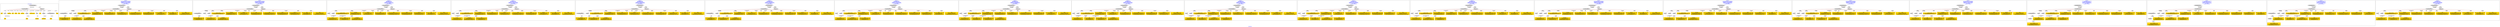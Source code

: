 digraph n0 {
fontcolor="blue"
remincross="true"
label="s05-met.json"
subgraph cluster_0 {
label="1-correct model"
n2[style="filled",color="white",fillcolor="lightgray",label="CulturalHeritageObject1"];
n3[shape="plaintext",style="filled",fillcolor="gold",label="Date"];
n4[style="filled",color="white",fillcolor="lightgray",label="Person1"];
n5[shape="plaintext",style="filled",fillcolor="gold",label="Description"];
n6[shape="plaintext",style="filled",fillcolor="gold",label="values"];
n7[shape="plaintext",style="filled",fillcolor="gold",label="Medium"];
n8[shape="plaintext",style="filled",fillcolor="gold",label="values"];
n9[shape="plaintext",style="filled",fillcolor="gold",label="Credit Line"];
n10[style="filled",color="white",fillcolor="lightgray",label="Concept1"];
n11[shape="plaintext",style="filled",fillcolor="gold",label="Accession Number"];
n12[style="filled",color="white",fillcolor="lightgray",label="Place1"];
n13[shape="plaintext",style="filled",fillcolor="gold",label="id"];
n14[style="filled",color="white",fillcolor="lightgray",label="Concept2"];
n15[style="filled",color="white",fillcolor="lightgray",label="CulturalHeritageObject2"];
n16[shape="plaintext",style="filled",fillcolor="gold",label="values"];
n17[shape="plaintext",style="filled",fillcolor="gold",label="Who"];
n18[shape="plaintext",style="filled",fillcolor="gold",label="Geography"];
n19[style="filled",color="white",fillcolor="lightgray",label="EuropeanaAggregation1"];
n20[style="filled",color="white",fillcolor="lightgray",label="WebResource1"];
n21[shape="plaintext",style="filled",fillcolor="gold",label="image"];
n22[shape="plaintext",style="filled",fillcolor="gold",label="values"];
n23[shape="plaintext",style="filled",fillcolor="gold",label="Classification"];
}
subgraph cluster_1 {
label="candidate 0\nlink coherence:0.9411764705882353\nnode coherence:0.9411764705882353\nconfidence:0.5110242116618847\nmapping score:0.5812891163055955\ncost:16.99933\n-precision:0.76-recall:0.62"
n25[style="filled",color="white",fillcolor="lightgray",label="CulturalHeritageObject1"];
n26[style="filled",color="white",fillcolor="lightgray",label="CulturalHeritageObject2"];
n27[style="filled",color="white",fillcolor="lightgray",label="Person1"];
n28[style="filled",color="white",fillcolor="lightgray",label="Concept1"];
n29[style="filled",color="white",fillcolor="lightgray",label="EuropeanaAggregation1"];
n30[style="filled",color="white",fillcolor="lightgray",label="WebResource1"];
n31[shape="plaintext",style="filled",fillcolor="gold",label="Accession Number\n[CulturalHeritageObject,accessionNumber,0.556]\n[CulturalHeritageObject,extent,0.444]"];
n32[shape="plaintext",style="filled",fillcolor="gold",label="Description\n[Person,biographicalInformation,0.404]\n[CulturalHeritageObject,description,0.35]\n[CulturalHeritageObject,title,0.177]\n[CulturalHeritageObject,provenance,0.069]"];
n33[shape="plaintext",style="filled",fillcolor="gold",label="values\n[CulturalHeritageObject,provenance,0.272]\n[Person,biographicalInformation,0.257]\n[CulturalHeritageObject,description,0.236]\n[CulturalHeritageObject,title,0.235]"];
n34[shape="plaintext",style="filled",fillcolor="gold",label="Classification\n[Concept,prefLabel,0.367]\n[Person,biographicalInformation,0.335]\n[CulturalHeritageObject,medium,0.151]\n[CulturalHeritageObject,description,0.147]"];
n35[shape="plaintext",style="filled",fillcolor="gold",label="Credit Line\n[CulturalHeritageObject,provenance,0.617]\n[CulturalHeritageObject,title,0.147]\n[CulturalHeritageObject,description,0.143]\n[Person,nameOfThePerson,0.093]"];
n36[shape="plaintext",style="filled",fillcolor="gold",label="Who\n[Person,nameOfThePerson,0.508]\n[Document,classLink,0.225]\n[CulturalHeritageObject,provenance,0.16]\n[CulturalHeritageObject,title,0.108]"];
n37[shape="plaintext",style="filled",fillcolor="gold",label="values\n[CulturalHeritageObject,medium,0.538]\n[Person,biographicalInformation,0.186]\n[Concept,prefLabel,0.167]\n[CulturalHeritageObject,description,0.11]"];
n38[shape="plaintext",style="filled",fillcolor="gold",label="image\n[WebResource,classLink,0.638]\n[Document,classLink,0.336]\n[CulturalHeritageObject,accessionNumber,0.021]\n[CulturalHeritageObject,medium,0.005]"];
n39[shape="plaintext",style="filled",fillcolor="gold",label="values\n[CulturalHeritageObject,extent,0.763]\n[CulturalHeritageObject,accessionNumber,0.114]\n[CulturalHeritageObject,description,0.069]\n[CulturalHeritageObject,medium,0.054]"];
n40[shape="plaintext",style="filled",fillcolor="gold",label="Medium\n[CulturalHeritageObject,medium,0.833]\n[CulturalHeritageObject,description,0.066]\n[Person,biographicalInformation,0.059]\n[CulturalHeritageObject,title,0.042]"];
n41[shape="plaintext",style="filled",fillcolor="gold",label="Geography\n[CulturalHeritageObject,provenance,0.303]\n[Concept,prefLabel,0.265]\n[CulturalHeritageObject,title,0.218]\n[Person,nameOfThePerson,0.213]"];
n42[shape="plaintext",style="filled",fillcolor="gold",label="Date\n[CulturalHeritageObject,created,0.423]\n[Person,dateOfBirth,0.312]\n[Person,dateOfDeath,0.203]\n[CulturalHeritageObject,title,0.062]"];
}
subgraph cluster_2 {
label="candidate 1\nlink coherence:0.9411764705882353\nnode coherence:0.9411764705882353\nconfidence:0.5069897335150509\nmapping score:0.5799442902566511\ncost:16.99933\n-precision:0.82-recall:0.67"
n44[style="filled",color="white",fillcolor="lightgray",label="CulturalHeritageObject1"];
n45[style="filled",color="white",fillcolor="lightgray",label="CulturalHeritageObject2"];
n46[style="filled",color="white",fillcolor="lightgray",label="Person1"];
n47[style="filled",color="white",fillcolor="lightgray",label="Concept1"];
n48[style="filled",color="white",fillcolor="lightgray",label="EuropeanaAggregation1"];
n49[style="filled",color="white",fillcolor="lightgray",label="WebResource1"];
n50[shape="plaintext",style="filled",fillcolor="gold",label="Accession Number\n[CulturalHeritageObject,accessionNumber,0.556]\n[CulturalHeritageObject,extent,0.444]"];
n51[shape="plaintext",style="filled",fillcolor="gold",label="Description\n[Person,biographicalInformation,0.404]\n[CulturalHeritageObject,description,0.35]\n[CulturalHeritageObject,title,0.177]\n[CulturalHeritageObject,provenance,0.069]"];
n52[shape="plaintext",style="filled",fillcolor="gold",label="Geography\n[CulturalHeritageObject,provenance,0.303]\n[Concept,prefLabel,0.265]\n[CulturalHeritageObject,title,0.218]\n[Person,nameOfThePerson,0.213]"];
n53[shape="plaintext",style="filled",fillcolor="gold",label="Classification\n[Concept,prefLabel,0.367]\n[Person,biographicalInformation,0.335]\n[CulturalHeritageObject,medium,0.151]\n[CulturalHeritageObject,description,0.147]"];
n54[shape="plaintext",style="filled",fillcolor="gold",label="values\n[CulturalHeritageObject,provenance,0.272]\n[Person,biographicalInformation,0.257]\n[CulturalHeritageObject,description,0.236]\n[CulturalHeritageObject,title,0.235]"];
n55[shape="plaintext",style="filled",fillcolor="gold",label="Who\n[Person,nameOfThePerson,0.508]\n[Document,classLink,0.225]\n[CulturalHeritageObject,provenance,0.16]\n[CulturalHeritageObject,title,0.108]"];
n56[shape="plaintext",style="filled",fillcolor="gold",label="values\n[CulturalHeritageObject,medium,0.538]\n[Person,biographicalInformation,0.186]\n[Concept,prefLabel,0.167]\n[CulturalHeritageObject,description,0.11]"];
n57[shape="plaintext",style="filled",fillcolor="gold",label="image\n[WebResource,classLink,0.638]\n[Document,classLink,0.336]\n[CulturalHeritageObject,accessionNumber,0.021]\n[CulturalHeritageObject,medium,0.005]"];
n58[shape="plaintext",style="filled",fillcolor="gold",label="values\n[CulturalHeritageObject,extent,0.763]\n[CulturalHeritageObject,accessionNumber,0.114]\n[CulturalHeritageObject,description,0.069]\n[CulturalHeritageObject,medium,0.054]"];
n59[shape="plaintext",style="filled",fillcolor="gold",label="Medium\n[CulturalHeritageObject,medium,0.833]\n[CulturalHeritageObject,description,0.066]\n[Person,biographicalInformation,0.059]\n[CulturalHeritageObject,title,0.042]"];
n60[shape="plaintext",style="filled",fillcolor="gold",label="Credit Line\n[CulturalHeritageObject,provenance,0.617]\n[CulturalHeritageObject,title,0.147]\n[CulturalHeritageObject,description,0.143]\n[Person,nameOfThePerson,0.093]"];
n61[shape="plaintext",style="filled",fillcolor="gold",label="Date\n[CulturalHeritageObject,created,0.423]\n[Person,dateOfBirth,0.312]\n[Person,dateOfDeath,0.203]\n[CulturalHeritageObject,title,0.062]"];
}
subgraph cluster_3 {
label="candidate 10\nlink coherence:0.9375\nnode coherence:0.9375\nconfidence:0.477644642712411\nmapping score:0.5828259920152481\ncost:15.99935\n-precision:0.81-recall:0.62"
n63[style="filled",color="white",fillcolor="lightgray",label="CulturalHeritageObject1"];
n64[style="filled",color="white",fillcolor="lightgray",label="Person1"];
n65[style="filled",color="white",fillcolor="lightgray",label="Concept1"];
n66[style="filled",color="white",fillcolor="lightgray",label="EuropeanaAggregation1"];
n67[style="filled",color="white",fillcolor="lightgray",label="WebResource1"];
n68[shape="plaintext",style="filled",fillcolor="gold",label="Accession Number\n[CulturalHeritageObject,accessionNumber,0.556]\n[CulturalHeritageObject,extent,0.444]"];
n69[shape="plaintext",style="filled",fillcolor="gold",label="Description\n[Person,biographicalInformation,0.404]\n[CulturalHeritageObject,description,0.35]\n[CulturalHeritageObject,title,0.177]\n[CulturalHeritageObject,provenance,0.069]"];
n70[shape="plaintext",style="filled",fillcolor="gold",label="Geography\n[CulturalHeritageObject,provenance,0.303]\n[Concept,prefLabel,0.265]\n[CulturalHeritageObject,title,0.218]\n[Person,nameOfThePerson,0.213]"];
n71[shape="plaintext",style="filled",fillcolor="gold",label="Classification\n[Concept,prefLabel,0.367]\n[Person,biographicalInformation,0.335]\n[CulturalHeritageObject,medium,0.151]\n[CulturalHeritageObject,description,0.147]"];
n72[shape="plaintext",style="filled",fillcolor="gold",label="values\n[CulturalHeritageObject,provenance,0.272]\n[Person,biographicalInformation,0.257]\n[CulturalHeritageObject,description,0.236]\n[CulturalHeritageObject,title,0.235]"];
n73[shape="plaintext",style="filled",fillcolor="gold",label="Who\n[Person,nameOfThePerson,0.508]\n[Document,classLink,0.225]\n[CulturalHeritageObject,provenance,0.16]\n[CulturalHeritageObject,title,0.108]"];
n74[shape="plaintext",style="filled",fillcolor="gold",label="image\n[WebResource,classLink,0.638]\n[Document,classLink,0.336]\n[CulturalHeritageObject,accessionNumber,0.021]\n[CulturalHeritageObject,medium,0.005]"];
n75[shape="plaintext",style="filled",fillcolor="gold",label="values\n[CulturalHeritageObject,extent,0.763]\n[CulturalHeritageObject,accessionNumber,0.114]\n[CulturalHeritageObject,description,0.069]\n[CulturalHeritageObject,medium,0.054]"];
n76[shape="plaintext",style="filled",fillcolor="gold",label="Medium\n[CulturalHeritageObject,medium,0.833]\n[CulturalHeritageObject,description,0.066]\n[Person,biographicalInformation,0.059]\n[CulturalHeritageObject,title,0.042]"];
n77[shape="plaintext",style="filled",fillcolor="gold",label="values\n[CulturalHeritageObject,medium,0.538]\n[Person,biographicalInformation,0.186]\n[Concept,prefLabel,0.167]\n[CulturalHeritageObject,description,0.11]"];
n78[shape="plaintext",style="filled",fillcolor="gold",label="Credit Line\n[CulturalHeritageObject,provenance,0.617]\n[CulturalHeritageObject,title,0.147]\n[CulturalHeritageObject,description,0.143]\n[Person,nameOfThePerson,0.093]"];
n79[shape="plaintext",style="filled",fillcolor="gold",label="Date\n[CulturalHeritageObject,created,0.423]\n[Person,dateOfBirth,0.312]\n[Person,dateOfDeath,0.203]\n[CulturalHeritageObject,title,0.062]"];
}
subgraph cluster_4 {
label="candidate 11\nlink coherence:0.9375\nnode coherence:0.9375\nconfidence:0.47746500734378206\nmapping score:0.5827661135590384\ncost:15.99935\n-precision:0.81-recall:0.62"
n81[style="filled",color="white",fillcolor="lightgray",label="CulturalHeritageObject1"];
n82[style="filled",color="white",fillcolor="lightgray",label="Person1"];
n83[style="filled",color="white",fillcolor="lightgray",label="Concept1"];
n84[style="filled",color="white",fillcolor="lightgray",label="EuropeanaAggregation1"];
n85[style="filled",color="white",fillcolor="lightgray",label="WebResource1"];
n86[shape="plaintext",style="filled",fillcolor="gold",label="Accession Number\n[CulturalHeritageObject,accessionNumber,0.556]\n[CulturalHeritageObject,extent,0.444]"];
n87[shape="plaintext",style="filled",fillcolor="gold",label="Description\n[Person,biographicalInformation,0.404]\n[CulturalHeritageObject,description,0.35]\n[CulturalHeritageObject,title,0.177]\n[CulturalHeritageObject,provenance,0.069]"];
n88[shape="plaintext",style="filled",fillcolor="gold",label="values\n[CulturalHeritageObject,provenance,0.272]\n[Person,biographicalInformation,0.257]\n[CulturalHeritageObject,description,0.236]\n[CulturalHeritageObject,title,0.235]"];
n89[shape="plaintext",style="filled",fillcolor="gold",label="Credit Line\n[CulturalHeritageObject,provenance,0.617]\n[CulturalHeritageObject,title,0.147]\n[CulturalHeritageObject,description,0.143]\n[Person,nameOfThePerson,0.093]"];
n90[shape="plaintext",style="filled",fillcolor="gold",label="values\n[CulturalHeritageObject,medium,0.538]\n[Person,biographicalInformation,0.186]\n[Concept,prefLabel,0.167]\n[CulturalHeritageObject,description,0.11]"];
n91[shape="plaintext",style="filled",fillcolor="gold",label="Who\n[Person,nameOfThePerson,0.508]\n[Document,classLink,0.225]\n[CulturalHeritageObject,provenance,0.16]\n[CulturalHeritageObject,title,0.108]"];
n92[shape="plaintext",style="filled",fillcolor="gold",label="image\n[WebResource,classLink,0.638]\n[Document,classLink,0.336]\n[CulturalHeritageObject,accessionNumber,0.021]\n[CulturalHeritageObject,medium,0.005]"];
n93[shape="plaintext",style="filled",fillcolor="gold",label="values\n[CulturalHeritageObject,extent,0.763]\n[CulturalHeritageObject,accessionNumber,0.114]\n[CulturalHeritageObject,description,0.069]\n[CulturalHeritageObject,medium,0.054]"];
n94[shape="plaintext",style="filled",fillcolor="gold",label="Medium\n[CulturalHeritageObject,medium,0.833]\n[CulturalHeritageObject,description,0.066]\n[Person,biographicalInformation,0.059]\n[CulturalHeritageObject,title,0.042]"];
n95[shape="plaintext",style="filled",fillcolor="gold",label="Classification\n[Concept,prefLabel,0.367]\n[Person,biographicalInformation,0.335]\n[CulturalHeritageObject,medium,0.151]\n[CulturalHeritageObject,description,0.147]"];
n96[shape="plaintext",style="filled",fillcolor="gold",label="Geography\n[CulturalHeritageObject,provenance,0.303]\n[Concept,prefLabel,0.265]\n[CulturalHeritageObject,title,0.218]\n[Person,nameOfThePerson,0.213]"];
n97[shape="plaintext",style="filled",fillcolor="gold",label="Date\n[CulturalHeritageObject,created,0.423]\n[Person,dateOfBirth,0.312]\n[Person,dateOfDeath,0.203]\n[CulturalHeritageObject,title,0.062]"];
}
subgraph cluster_5 {
label="candidate 12\nlink coherence:0.9375\nnode coherence:0.9375\nconfidence:0.4749459522065444\nmapping score:0.5819264285132926\ncost:15.99957\n-precision:0.69-recall:0.52"
n99[style="filled",color="white",fillcolor="lightgray",label="CulturalHeritageObject1"];
n100[style="filled",color="white",fillcolor="lightgray",label="CulturalHeritageObject2"];
n101[style="filled",color="white",fillcolor="lightgray",label="Concept1"];
n102[style="filled",color="white",fillcolor="lightgray",label="EuropeanaAggregation1"];
n103[style="filled",color="white",fillcolor="lightgray",label="WebResource1"];
n104[shape="plaintext",style="filled",fillcolor="gold",label="Accession Number\n[CulturalHeritageObject,accessionNumber,0.556]\n[CulturalHeritageObject,extent,0.444]"];
n105[shape="plaintext",style="filled",fillcolor="gold",label="Description\n[Person,biographicalInformation,0.404]\n[CulturalHeritageObject,description,0.35]\n[CulturalHeritageObject,title,0.177]\n[CulturalHeritageObject,provenance,0.069]"];
n106[shape="plaintext",style="filled",fillcolor="gold",label="values\n[CulturalHeritageObject,provenance,0.272]\n[Person,biographicalInformation,0.257]\n[CulturalHeritageObject,description,0.236]\n[CulturalHeritageObject,title,0.235]"];
n107[shape="plaintext",style="filled",fillcolor="gold",label="Classification\n[Concept,prefLabel,0.367]\n[Person,biographicalInformation,0.335]\n[CulturalHeritageObject,medium,0.151]\n[CulturalHeritageObject,description,0.147]"];
n108[shape="plaintext",style="filled",fillcolor="gold",label="Credit Line\n[CulturalHeritageObject,provenance,0.617]\n[CulturalHeritageObject,title,0.147]\n[CulturalHeritageObject,description,0.143]\n[Person,nameOfThePerson,0.093]"];
n109[shape="plaintext",style="filled",fillcolor="gold",label="Geography\n[CulturalHeritageObject,provenance,0.303]\n[Concept,prefLabel,0.265]\n[CulturalHeritageObject,title,0.218]\n[Person,nameOfThePerson,0.213]"];
n110[shape="plaintext",style="filled",fillcolor="gold",label="values\n[CulturalHeritageObject,medium,0.538]\n[Person,biographicalInformation,0.186]\n[Concept,prefLabel,0.167]\n[CulturalHeritageObject,description,0.11]"];
n111[shape="plaintext",style="filled",fillcolor="gold",label="image\n[WebResource,classLink,0.638]\n[Document,classLink,0.336]\n[CulturalHeritageObject,accessionNumber,0.021]\n[CulturalHeritageObject,medium,0.005]"];
n112[shape="plaintext",style="filled",fillcolor="gold",label="values\n[CulturalHeritageObject,extent,0.763]\n[CulturalHeritageObject,accessionNumber,0.114]\n[CulturalHeritageObject,description,0.069]\n[CulturalHeritageObject,medium,0.054]"];
n113[shape="plaintext",style="filled",fillcolor="gold",label="Medium\n[CulturalHeritageObject,medium,0.833]\n[CulturalHeritageObject,description,0.066]\n[Person,biographicalInformation,0.059]\n[CulturalHeritageObject,title,0.042]"];
n114[shape="plaintext",style="filled",fillcolor="gold",label="Who\n[Person,nameOfThePerson,0.508]\n[Document,classLink,0.225]\n[CulturalHeritageObject,provenance,0.16]\n[CulturalHeritageObject,title,0.108]"];
n115[shape="plaintext",style="filled",fillcolor="gold",label="Date\n[CulturalHeritageObject,created,0.423]\n[Person,dateOfBirth,0.312]\n[Person,dateOfDeath,0.203]\n[CulturalHeritageObject,title,0.062]"];
}
subgraph cluster_6 {
label="candidate 13\nlink coherence:0.9375\nnode coherence:0.9375\nconfidence:0.47364945829940136\nmapping score:0.5814942638775782\ncost:15.99957\n-precision:0.75-recall:0.57"
n117[style="filled",color="white",fillcolor="lightgray",label="CulturalHeritageObject1"];
n118[style="filled",color="white",fillcolor="lightgray",label="CulturalHeritageObject2"];
n119[style="filled",color="white",fillcolor="lightgray",label="Concept1"];
n120[style="filled",color="white",fillcolor="lightgray",label="EuropeanaAggregation1"];
n121[style="filled",color="white",fillcolor="lightgray",label="WebResource1"];
n122[shape="plaintext",style="filled",fillcolor="gold",label="Accession Number\n[CulturalHeritageObject,accessionNumber,0.556]\n[CulturalHeritageObject,extent,0.444]"];
n123[shape="plaintext",style="filled",fillcolor="gold",label="Description\n[Person,biographicalInformation,0.404]\n[CulturalHeritageObject,description,0.35]\n[CulturalHeritageObject,title,0.177]\n[CulturalHeritageObject,provenance,0.069]"];
n124[shape="plaintext",style="filled",fillcolor="gold",label="Who\n[Person,nameOfThePerson,0.508]\n[Document,classLink,0.225]\n[CulturalHeritageObject,provenance,0.16]\n[CulturalHeritageObject,title,0.108]"];
n125[shape="plaintext",style="filled",fillcolor="gold",label="Classification\n[Concept,prefLabel,0.367]\n[Person,biographicalInformation,0.335]\n[CulturalHeritageObject,medium,0.151]\n[CulturalHeritageObject,description,0.147]"];
n126[shape="plaintext",style="filled",fillcolor="gold",label="values\n[CulturalHeritageObject,provenance,0.272]\n[Person,biographicalInformation,0.257]\n[CulturalHeritageObject,description,0.236]\n[CulturalHeritageObject,title,0.235]"];
n127[shape="plaintext",style="filled",fillcolor="gold",label="Geography\n[CulturalHeritageObject,provenance,0.303]\n[Concept,prefLabel,0.265]\n[CulturalHeritageObject,title,0.218]\n[Person,nameOfThePerson,0.213]"];
n128[shape="plaintext",style="filled",fillcolor="gold",label="values\n[CulturalHeritageObject,medium,0.538]\n[Person,biographicalInformation,0.186]\n[Concept,prefLabel,0.167]\n[CulturalHeritageObject,description,0.11]"];
n129[shape="plaintext",style="filled",fillcolor="gold",label="image\n[WebResource,classLink,0.638]\n[Document,classLink,0.336]\n[CulturalHeritageObject,accessionNumber,0.021]\n[CulturalHeritageObject,medium,0.005]"];
n130[shape="plaintext",style="filled",fillcolor="gold",label="values\n[CulturalHeritageObject,extent,0.763]\n[CulturalHeritageObject,accessionNumber,0.114]\n[CulturalHeritageObject,description,0.069]\n[CulturalHeritageObject,medium,0.054]"];
n131[shape="plaintext",style="filled",fillcolor="gold",label="Medium\n[CulturalHeritageObject,medium,0.833]\n[CulturalHeritageObject,description,0.066]\n[Person,biographicalInformation,0.059]\n[CulturalHeritageObject,title,0.042]"];
n132[shape="plaintext",style="filled",fillcolor="gold",label="Credit Line\n[CulturalHeritageObject,provenance,0.617]\n[CulturalHeritageObject,title,0.147]\n[CulturalHeritageObject,description,0.143]\n[Person,nameOfThePerson,0.093]"];
n133[shape="plaintext",style="filled",fillcolor="gold",label="Date\n[CulturalHeritageObject,created,0.423]\n[Person,dateOfBirth,0.312]\n[Person,dateOfDeath,0.203]\n[CulturalHeritageObject,title,0.062]"];
}
subgraph cluster_7 {
label="candidate 14\nlink coherence:0.9375\nnode coherence:0.9375\nconfidence:0.4734305291969482\nmapping score:0.5814212875100938\ncost:15.99935\n-precision:0.88-recall:0.67"
n135[style="filled",color="white",fillcolor="lightgray",label="CulturalHeritageObject1"];
n136[style="filled",color="white",fillcolor="lightgray",label="Person1"];
n137[style="filled",color="white",fillcolor="lightgray",label="Concept1"];
n138[style="filled",color="white",fillcolor="lightgray",label="EuropeanaAggregation1"];
n139[style="filled",color="white",fillcolor="lightgray",label="WebResource1"];
n140[shape="plaintext",style="filled",fillcolor="gold",label="Accession Number\n[CulturalHeritageObject,accessionNumber,0.556]\n[CulturalHeritageObject,extent,0.444]"];
n141[shape="plaintext",style="filled",fillcolor="gold",label="Description\n[Person,biographicalInformation,0.404]\n[CulturalHeritageObject,description,0.35]\n[CulturalHeritageObject,title,0.177]\n[CulturalHeritageObject,provenance,0.069]"];
n142[shape="plaintext",style="filled",fillcolor="gold",label="Geography\n[CulturalHeritageObject,provenance,0.303]\n[Concept,prefLabel,0.265]\n[CulturalHeritageObject,title,0.218]\n[Person,nameOfThePerson,0.213]"];
n143[shape="plaintext",style="filled",fillcolor="gold",label="values\n[CulturalHeritageObject,provenance,0.272]\n[Person,biographicalInformation,0.257]\n[CulturalHeritageObject,description,0.236]\n[CulturalHeritageObject,title,0.235]"];
n144[shape="plaintext",style="filled",fillcolor="gold",label="values\n[CulturalHeritageObject,medium,0.538]\n[Person,biographicalInformation,0.186]\n[Concept,prefLabel,0.167]\n[CulturalHeritageObject,description,0.11]"];
n145[shape="plaintext",style="filled",fillcolor="gold",label="Who\n[Person,nameOfThePerson,0.508]\n[Document,classLink,0.225]\n[CulturalHeritageObject,provenance,0.16]\n[CulturalHeritageObject,title,0.108]"];
n146[shape="plaintext",style="filled",fillcolor="gold",label="image\n[WebResource,classLink,0.638]\n[Document,classLink,0.336]\n[CulturalHeritageObject,accessionNumber,0.021]\n[CulturalHeritageObject,medium,0.005]"];
n147[shape="plaintext",style="filled",fillcolor="gold",label="values\n[CulturalHeritageObject,extent,0.763]\n[CulturalHeritageObject,accessionNumber,0.114]\n[CulturalHeritageObject,description,0.069]\n[CulturalHeritageObject,medium,0.054]"];
n148[shape="plaintext",style="filled",fillcolor="gold",label="Medium\n[CulturalHeritageObject,medium,0.833]\n[CulturalHeritageObject,description,0.066]\n[Person,biographicalInformation,0.059]\n[CulturalHeritageObject,title,0.042]"];
n149[shape="plaintext",style="filled",fillcolor="gold",label="Classification\n[Concept,prefLabel,0.367]\n[Person,biographicalInformation,0.335]\n[CulturalHeritageObject,medium,0.151]\n[CulturalHeritageObject,description,0.147]"];
n150[shape="plaintext",style="filled",fillcolor="gold",label="Credit Line\n[CulturalHeritageObject,provenance,0.617]\n[CulturalHeritageObject,title,0.147]\n[CulturalHeritageObject,description,0.143]\n[Person,nameOfThePerson,0.093]"];
n151[shape="plaintext",style="filled",fillcolor="gold",label="Date\n[CulturalHeritageObject,created,0.423]\n[Person,dateOfBirth,0.312]\n[Person,dateOfDeath,0.203]\n[CulturalHeritageObject,title,0.062]"];
}
subgraph cluster_8 {
label="candidate 15\nlink coherence:0.9375\nnode coherence:0.9375\nconfidence:0.47236616488879574\nmapping score:0.5810664994073763\ncost:15.99935\n-precision:0.69-recall:0.52"
n153[style="filled",color="white",fillcolor="lightgray",label="CulturalHeritageObject1"];
n154[style="filled",color="white",fillcolor="lightgray",label="Person1"];
n155[style="filled",color="white",fillcolor="lightgray",label="Concept1"];
n156[style="filled",color="white",fillcolor="lightgray",label="EuropeanaAggregation1"];
n157[style="filled",color="white",fillcolor="lightgray",label="WebResource1"];
n158[shape="plaintext",style="filled",fillcolor="gold",label="Accession Number\n[CulturalHeritageObject,accessionNumber,0.556]\n[CulturalHeritageObject,extent,0.444]"];
n159[shape="plaintext",style="filled",fillcolor="gold",label="Description\n[Person,biographicalInformation,0.404]\n[CulturalHeritageObject,description,0.35]\n[CulturalHeritageObject,title,0.177]\n[CulturalHeritageObject,provenance,0.069]"];
n160[shape="plaintext",style="filled",fillcolor="gold",label="values\n[CulturalHeritageObject,provenance,0.272]\n[Person,biographicalInformation,0.257]\n[CulturalHeritageObject,description,0.236]\n[CulturalHeritageObject,title,0.235]"];
n161[shape="plaintext",style="filled",fillcolor="gold",label="Classification\n[Concept,prefLabel,0.367]\n[Person,biographicalInformation,0.335]\n[CulturalHeritageObject,medium,0.151]\n[CulturalHeritageObject,description,0.147]"];
n162[shape="plaintext",style="filled",fillcolor="gold",label="Credit Line\n[CulturalHeritageObject,provenance,0.617]\n[CulturalHeritageObject,title,0.147]\n[CulturalHeritageObject,description,0.143]\n[Person,nameOfThePerson,0.093]"];
n163[shape="plaintext",style="filled",fillcolor="gold",label="Who\n[Person,nameOfThePerson,0.508]\n[Document,classLink,0.225]\n[CulturalHeritageObject,provenance,0.16]\n[CulturalHeritageObject,title,0.108]"];
n164[shape="plaintext",style="filled",fillcolor="gold",label="image\n[WebResource,classLink,0.638]\n[Document,classLink,0.336]\n[CulturalHeritageObject,accessionNumber,0.021]\n[CulturalHeritageObject,medium,0.005]"];
n165[shape="plaintext",style="filled",fillcolor="gold",label="values\n[CulturalHeritageObject,extent,0.763]\n[CulturalHeritageObject,accessionNumber,0.114]\n[CulturalHeritageObject,description,0.069]\n[CulturalHeritageObject,medium,0.054]"];
n166[shape="plaintext",style="filled",fillcolor="gold",label="Medium\n[CulturalHeritageObject,medium,0.833]\n[CulturalHeritageObject,description,0.066]\n[Person,biographicalInformation,0.059]\n[CulturalHeritageObject,title,0.042]"];
n167[shape="plaintext",style="filled",fillcolor="gold",label="Date\n[CulturalHeritageObject,created,0.423]\n[Person,dateOfBirth,0.312]\n[Person,dateOfDeath,0.203]\n[CulturalHeritageObject,title,0.062]"];
n168[shape="plaintext",style="filled",fillcolor="gold",label="values\n[CulturalHeritageObject,medium,0.538]\n[Person,biographicalInformation,0.186]\n[Concept,prefLabel,0.167]\n[CulturalHeritageObject,description,0.11]"];
n169[shape="plaintext",style="filled",fillcolor="gold",label="Geography\n[CulturalHeritageObject,provenance,0.303]\n[Concept,prefLabel,0.265]\n[CulturalHeritageObject,title,0.218]\n[Person,nameOfThePerson,0.213]"];
}
subgraph cluster_9 {
label="candidate 16\nlink coherence:0.9375\nnode coherence:0.9375\nconfidence:0.46833168674196185\nmapping score:0.5797216733584317\ncost:15.99935\n-precision:0.75-recall:0.57"
n171[style="filled",color="white",fillcolor="lightgray",label="CulturalHeritageObject1"];
n172[style="filled",color="white",fillcolor="lightgray",label="Person1"];
n173[style="filled",color="white",fillcolor="lightgray",label="Concept1"];
n174[style="filled",color="white",fillcolor="lightgray",label="EuropeanaAggregation1"];
n175[style="filled",color="white",fillcolor="lightgray",label="WebResource1"];
n176[shape="plaintext",style="filled",fillcolor="gold",label="Accession Number\n[CulturalHeritageObject,accessionNumber,0.556]\n[CulturalHeritageObject,extent,0.444]"];
n177[shape="plaintext",style="filled",fillcolor="gold",label="Description\n[Person,biographicalInformation,0.404]\n[CulturalHeritageObject,description,0.35]\n[CulturalHeritageObject,title,0.177]\n[CulturalHeritageObject,provenance,0.069]"];
n178[shape="plaintext",style="filled",fillcolor="gold",label="Geography\n[CulturalHeritageObject,provenance,0.303]\n[Concept,prefLabel,0.265]\n[CulturalHeritageObject,title,0.218]\n[Person,nameOfThePerson,0.213]"];
n179[shape="plaintext",style="filled",fillcolor="gold",label="Classification\n[Concept,prefLabel,0.367]\n[Person,biographicalInformation,0.335]\n[CulturalHeritageObject,medium,0.151]\n[CulturalHeritageObject,description,0.147]"];
n180[shape="plaintext",style="filled",fillcolor="gold",label="values\n[CulturalHeritageObject,provenance,0.272]\n[Person,biographicalInformation,0.257]\n[CulturalHeritageObject,description,0.236]\n[CulturalHeritageObject,title,0.235]"];
n181[shape="plaintext",style="filled",fillcolor="gold",label="Who\n[Person,nameOfThePerson,0.508]\n[Document,classLink,0.225]\n[CulturalHeritageObject,provenance,0.16]\n[CulturalHeritageObject,title,0.108]"];
n182[shape="plaintext",style="filled",fillcolor="gold",label="image\n[WebResource,classLink,0.638]\n[Document,classLink,0.336]\n[CulturalHeritageObject,accessionNumber,0.021]\n[CulturalHeritageObject,medium,0.005]"];
n183[shape="plaintext",style="filled",fillcolor="gold",label="values\n[CulturalHeritageObject,extent,0.763]\n[CulturalHeritageObject,accessionNumber,0.114]\n[CulturalHeritageObject,description,0.069]\n[CulturalHeritageObject,medium,0.054]"];
n184[shape="plaintext",style="filled",fillcolor="gold",label="Medium\n[CulturalHeritageObject,medium,0.833]\n[CulturalHeritageObject,description,0.066]\n[Person,biographicalInformation,0.059]\n[CulturalHeritageObject,title,0.042]"];
n185[shape="plaintext",style="filled",fillcolor="gold",label="Date\n[CulturalHeritageObject,created,0.423]\n[Person,dateOfBirth,0.312]\n[Person,dateOfDeath,0.203]\n[CulturalHeritageObject,title,0.062]"];
n186[shape="plaintext",style="filled",fillcolor="gold",label="values\n[CulturalHeritageObject,medium,0.538]\n[Person,biographicalInformation,0.186]\n[Concept,prefLabel,0.167]\n[CulturalHeritageObject,description,0.11]"];
n187[shape="plaintext",style="filled",fillcolor="gold",label="Credit Line\n[CulturalHeritageObject,provenance,0.617]\n[CulturalHeritageObject,title,0.147]\n[CulturalHeritageObject,description,0.143]\n[Person,nameOfThePerson,0.093]"];
}
subgraph cluster_10 {
label="candidate 17\nlink coherence:0.9375\nnode coherence:0.9375\nconfidence:0.4681520513733329\nmapping score:0.579661794902222\ncost:15.99935\n-precision:0.75-recall:0.57"
n189[style="filled",color="white",fillcolor="lightgray",label="CulturalHeritageObject1"];
n190[style="filled",color="white",fillcolor="lightgray",label="Person1"];
n191[style="filled",color="white",fillcolor="lightgray",label="Concept1"];
n192[style="filled",color="white",fillcolor="lightgray",label="EuropeanaAggregation1"];
n193[style="filled",color="white",fillcolor="lightgray",label="WebResource1"];
n194[shape="plaintext",style="filled",fillcolor="gold",label="Accession Number\n[CulturalHeritageObject,accessionNumber,0.556]\n[CulturalHeritageObject,extent,0.444]"];
n195[shape="plaintext",style="filled",fillcolor="gold",label="Description\n[Person,biographicalInformation,0.404]\n[CulturalHeritageObject,description,0.35]\n[CulturalHeritageObject,title,0.177]\n[CulturalHeritageObject,provenance,0.069]"];
n196[shape="plaintext",style="filled",fillcolor="gold",label="values\n[CulturalHeritageObject,provenance,0.272]\n[Person,biographicalInformation,0.257]\n[CulturalHeritageObject,description,0.236]\n[CulturalHeritageObject,title,0.235]"];
n197[shape="plaintext",style="filled",fillcolor="gold",label="Credit Line\n[CulturalHeritageObject,provenance,0.617]\n[CulturalHeritageObject,title,0.147]\n[CulturalHeritageObject,description,0.143]\n[Person,nameOfThePerson,0.093]"];
n198[shape="plaintext",style="filled",fillcolor="gold",label="values\n[CulturalHeritageObject,medium,0.538]\n[Person,biographicalInformation,0.186]\n[Concept,prefLabel,0.167]\n[CulturalHeritageObject,description,0.11]"];
n199[shape="plaintext",style="filled",fillcolor="gold",label="Who\n[Person,nameOfThePerson,0.508]\n[Document,classLink,0.225]\n[CulturalHeritageObject,provenance,0.16]\n[CulturalHeritageObject,title,0.108]"];
n200[shape="plaintext",style="filled",fillcolor="gold",label="image\n[WebResource,classLink,0.638]\n[Document,classLink,0.336]\n[CulturalHeritageObject,accessionNumber,0.021]\n[CulturalHeritageObject,medium,0.005]"];
n201[shape="plaintext",style="filled",fillcolor="gold",label="values\n[CulturalHeritageObject,extent,0.763]\n[CulturalHeritageObject,accessionNumber,0.114]\n[CulturalHeritageObject,description,0.069]\n[CulturalHeritageObject,medium,0.054]"];
n202[shape="plaintext",style="filled",fillcolor="gold",label="Medium\n[CulturalHeritageObject,medium,0.833]\n[CulturalHeritageObject,description,0.066]\n[Person,biographicalInformation,0.059]\n[CulturalHeritageObject,title,0.042]"];
n203[shape="plaintext",style="filled",fillcolor="gold",label="Date\n[CulturalHeritageObject,created,0.423]\n[Person,dateOfBirth,0.312]\n[Person,dateOfDeath,0.203]\n[CulturalHeritageObject,title,0.062]"];
n204[shape="plaintext",style="filled",fillcolor="gold",label="Classification\n[Concept,prefLabel,0.367]\n[Person,biographicalInformation,0.335]\n[CulturalHeritageObject,medium,0.151]\n[CulturalHeritageObject,description,0.147]"];
n205[shape="plaintext",style="filled",fillcolor="gold",label="Geography\n[CulturalHeritageObject,provenance,0.303]\n[Concept,prefLabel,0.265]\n[CulturalHeritageObject,title,0.218]\n[Person,nameOfThePerson,0.213]"];
}
subgraph cluster_11 {
label="candidate 18\nlink coherence:0.9375\nnode coherence:0.9375\nconfidence:0.46411757322649905\nmapping score:0.5783169688532774\ncost:15.99935\n-precision:0.81-recall:0.62"
n207[style="filled",color="white",fillcolor="lightgray",label="CulturalHeritageObject1"];
n208[style="filled",color="white",fillcolor="lightgray",label="Person1"];
n209[style="filled",color="white",fillcolor="lightgray",label="Concept1"];
n210[style="filled",color="white",fillcolor="lightgray",label="EuropeanaAggregation1"];
n211[style="filled",color="white",fillcolor="lightgray",label="WebResource1"];
n212[shape="plaintext",style="filled",fillcolor="gold",label="Accession Number\n[CulturalHeritageObject,accessionNumber,0.556]\n[CulturalHeritageObject,extent,0.444]"];
n213[shape="plaintext",style="filled",fillcolor="gold",label="Description\n[Person,biographicalInformation,0.404]\n[CulturalHeritageObject,description,0.35]\n[CulturalHeritageObject,title,0.177]\n[CulturalHeritageObject,provenance,0.069]"];
n214[shape="plaintext",style="filled",fillcolor="gold",label="Geography\n[CulturalHeritageObject,provenance,0.303]\n[Concept,prefLabel,0.265]\n[CulturalHeritageObject,title,0.218]\n[Person,nameOfThePerson,0.213]"];
n215[shape="plaintext",style="filled",fillcolor="gold",label="values\n[CulturalHeritageObject,provenance,0.272]\n[Person,biographicalInformation,0.257]\n[CulturalHeritageObject,description,0.236]\n[CulturalHeritageObject,title,0.235]"];
n216[shape="plaintext",style="filled",fillcolor="gold",label="values\n[CulturalHeritageObject,medium,0.538]\n[Person,biographicalInformation,0.186]\n[Concept,prefLabel,0.167]\n[CulturalHeritageObject,description,0.11]"];
n217[shape="plaintext",style="filled",fillcolor="gold",label="Who\n[Person,nameOfThePerson,0.508]\n[Document,classLink,0.225]\n[CulturalHeritageObject,provenance,0.16]\n[CulturalHeritageObject,title,0.108]"];
n218[shape="plaintext",style="filled",fillcolor="gold",label="image\n[WebResource,classLink,0.638]\n[Document,classLink,0.336]\n[CulturalHeritageObject,accessionNumber,0.021]\n[CulturalHeritageObject,medium,0.005]"];
n219[shape="plaintext",style="filled",fillcolor="gold",label="values\n[CulturalHeritageObject,extent,0.763]\n[CulturalHeritageObject,accessionNumber,0.114]\n[CulturalHeritageObject,description,0.069]\n[CulturalHeritageObject,medium,0.054]"];
n220[shape="plaintext",style="filled",fillcolor="gold",label="Medium\n[CulturalHeritageObject,medium,0.833]\n[CulturalHeritageObject,description,0.066]\n[Person,biographicalInformation,0.059]\n[CulturalHeritageObject,title,0.042]"];
n221[shape="plaintext",style="filled",fillcolor="gold",label="Date\n[CulturalHeritageObject,created,0.423]\n[Person,dateOfBirth,0.312]\n[Person,dateOfDeath,0.203]\n[CulturalHeritageObject,title,0.062]"];
n222[shape="plaintext",style="filled",fillcolor="gold",label="Classification\n[Concept,prefLabel,0.367]\n[Person,biographicalInformation,0.335]\n[CulturalHeritageObject,medium,0.151]\n[CulturalHeritageObject,description,0.147]"];
n223[shape="plaintext",style="filled",fillcolor="gold",label="Credit Line\n[CulturalHeritageObject,provenance,0.617]\n[CulturalHeritageObject,title,0.147]\n[CulturalHeritageObject,description,0.143]\n[Person,nameOfThePerson,0.093]"];
}
subgraph cluster_12 {
label="candidate 19\nlink coherence:0.9375\nnode coherence:0.9375\nconfidence:0.46307298494681176\nmapping score:0.5779687727600483\ncost:15.99935\n-precision:0.75-recall:0.57"
n225[style="filled",color="white",fillcolor="lightgray",label="CulturalHeritageObject1"];
n226[style="filled",color="white",fillcolor="lightgray",label="Person1"];
n227[style="filled",color="white",fillcolor="lightgray",label="Concept1"];
n228[style="filled",color="white",fillcolor="lightgray",label="EuropeanaAggregation1"];
n229[style="filled",color="white",fillcolor="lightgray",label="WebResource1"];
n230[shape="plaintext",style="filled",fillcolor="gold",label="Accession Number\n[CulturalHeritageObject,accessionNumber,0.556]\n[CulturalHeritageObject,extent,0.444]"];
n231[shape="plaintext",style="filled",fillcolor="gold",label="values\n[CulturalHeritageObject,provenance,0.272]\n[Person,biographicalInformation,0.257]\n[CulturalHeritageObject,description,0.236]\n[CulturalHeritageObject,title,0.235]"];
n232[shape="plaintext",style="filled",fillcolor="gold",label="Description\n[Person,biographicalInformation,0.404]\n[CulturalHeritageObject,description,0.35]\n[CulturalHeritageObject,title,0.177]\n[CulturalHeritageObject,provenance,0.069]"];
n233[shape="plaintext",style="filled",fillcolor="gold",label="Credit Line\n[CulturalHeritageObject,provenance,0.617]\n[CulturalHeritageObject,title,0.147]\n[CulturalHeritageObject,description,0.143]\n[Person,nameOfThePerson,0.093]"];
n234[shape="plaintext",style="filled",fillcolor="gold",label="values\n[CulturalHeritageObject,medium,0.538]\n[Person,biographicalInformation,0.186]\n[Concept,prefLabel,0.167]\n[CulturalHeritageObject,description,0.11]"];
n235[shape="plaintext",style="filled",fillcolor="gold",label="Who\n[Person,nameOfThePerson,0.508]\n[Document,classLink,0.225]\n[CulturalHeritageObject,provenance,0.16]\n[CulturalHeritageObject,title,0.108]"];
n236[shape="plaintext",style="filled",fillcolor="gold",label="image\n[WebResource,classLink,0.638]\n[Document,classLink,0.336]\n[CulturalHeritageObject,accessionNumber,0.021]\n[CulturalHeritageObject,medium,0.005]"];
n237[shape="plaintext",style="filled",fillcolor="gold",label="values\n[CulturalHeritageObject,extent,0.763]\n[CulturalHeritageObject,accessionNumber,0.114]\n[CulturalHeritageObject,description,0.069]\n[CulturalHeritageObject,medium,0.054]"];
n238[shape="plaintext",style="filled",fillcolor="gold",label="Medium\n[CulturalHeritageObject,medium,0.833]\n[CulturalHeritageObject,description,0.066]\n[Person,biographicalInformation,0.059]\n[CulturalHeritageObject,title,0.042]"];
n239[shape="plaintext",style="filled",fillcolor="gold",label="Classification\n[Concept,prefLabel,0.367]\n[Person,biographicalInformation,0.335]\n[CulturalHeritageObject,medium,0.151]\n[CulturalHeritageObject,description,0.147]"];
n240[shape="plaintext",style="filled",fillcolor="gold",label="Geography\n[CulturalHeritageObject,provenance,0.303]\n[Concept,prefLabel,0.265]\n[CulturalHeritageObject,title,0.218]\n[Person,nameOfThePerson,0.213]"];
n241[shape="plaintext",style="filled",fillcolor="gold",label="Date\n[CulturalHeritageObject,created,0.423]\n[Person,dateOfBirth,0.312]\n[Person,dateOfDeath,0.203]\n[CulturalHeritageObject,title,0.062]"];
}
subgraph cluster_13 {
label="candidate 2\nlink coherence:0.9411764705882353\nnode coherence:0.9411764705882353\nconfidence:0.48010893121152853\nmapping score:0.5709840228221436\ncost:16.99932\n-precision:0.88-recall:0.71"
n243[style="filled",color="white",fillcolor="lightgray",label="CulturalHeritageObject1"];
n244[style="filled",color="white",fillcolor="lightgray",label="Person1"];
n245[style="filled",color="white",fillcolor="lightgray",label="Concept1"];
n246[style="filled",color="white",fillcolor="lightgray",label="Concept2"];
n247[style="filled",color="white",fillcolor="lightgray",label="EuropeanaAggregation1"];
n248[style="filled",color="white",fillcolor="lightgray",label="WebResource1"];
n249[shape="plaintext",style="filled",fillcolor="gold",label="Accession Number\n[CulturalHeritageObject,accessionNumber,0.556]\n[CulturalHeritageObject,extent,0.444]"];
n250[shape="plaintext",style="filled",fillcolor="gold",label="Description\n[Person,biographicalInformation,0.404]\n[CulturalHeritageObject,description,0.35]\n[CulturalHeritageObject,title,0.177]\n[CulturalHeritageObject,provenance,0.069]"];
n251[shape="plaintext",style="filled",fillcolor="gold",label="values\n[CulturalHeritageObject,provenance,0.272]\n[Person,biographicalInformation,0.257]\n[CulturalHeritageObject,description,0.236]\n[CulturalHeritageObject,title,0.235]"];
n252[shape="plaintext",style="filled",fillcolor="gold",label="Credit Line\n[CulturalHeritageObject,provenance,0.617]\n[CulturalHeritageObject,title,0.147]\n[CulturalHeritageObject,description,0.143]\n[Person,nameOfThePerson,0.093]"];
n253[shape="plaintext",style="filled",fillcolor="gold",label="values\n[CulturalHeritageObject,medium,0.538]\n[Person,biographicalInformation,0.186]\n[Concept,prefLabel,0.167]\n[CulturalHeritageObject,description,0.11]"];
n254[shape="plaintext",style="filled",fillcolor="gold",label="Who\n[Person,nameOfThePerson,0.508]\n[Document,classLink,0.225]\n[CulturalHeritageObject,provenance,0.16]\n[CulturalHeritageObject,title,0.108]"];
n255[shape="plaintext",style="filled",fillcolor="gold",label="image\n[WebResource,classLink,0.638]\n[Document,classLink,0.336]\n[CulturalHeritageObject,accessionNumber,0.021]\n[CulturalHeritageObject,medium,0.005]"];
n256[shape="plaintext",style="filled",fillcolor="gold",label="values\n[CulturalHeritageObject,extent,0.763]\n[CulturalHeritageObject,accessionNumber,0.114]\n[CulturalHeritageObject,description,0.069]\n[CulturalHeritageObject,medium,0.054]"];
n257[shape="plaintext",style="filled",fillcolor="gold",label="Medium\n[CulturalHeritageObject,medium,0.833]\n[CulturalHeritageObject,description,0.066]\n[Person,biographicalInformation,0.059]\n[CulturalHeritageObject,title,0.042]"];
n258[shape="plaintext",style="filled",fillcolor="gold",label="Geography\n[CulturalHeritageObject,provenance,0.303]\n[Concept,prefLabel,0.265]\n[CulturalHeritageObject,title,0.218]\n[Person,nameOfThePerson,0.213]"];
n259[shape="plaintext",style="filled",fillcolor="gold",label="Classification\n[Concept,prefLabel,0.367]\n[Person,biographicalInformation,0.335]\n[CulturalHeritageObject,medium,0.151]\n[CulturalHeritageObject,description,0.147]"];
n260[shape="plaintext",style="filled",fillcolor="gold",label="Date\n[CulturalHeritageObject,created,0.423]\n[Person,dateOfBirth,0.312]\n[Person,dateOfDeath,0.203]\n[CulturalHeritageObject,title,0.062]"];
}
subgraph cluster_14 {
label="candidate 3\nlink coherence:0.9411764705882353\nnode coherence:0.9411764705882353\nconfidence:0.4760744530646947\nmapping score:0.569639196773199\ncost:16.99932\n-precision:0.94-recall:0.76"
n262[style="filled",color="white",fillcolor="lightgray",label="CulturalHeritageObject1"];
n263[style="filled",color="white",fillcolor="lightgray",label="Person1"];
n264[style="filled",color="white",fillcolor="lightgray",label="Concept1"];
n265[style="filled",color="white",fillcolor="lightgray",label="Concept2"];
n266[style="filled",color="white",fillcolor="lightgray",label="EuropeanaAggregation1"];
n267[style="filled",color="white",fillcolor="lightgray",label="WebResource1"];
n268[shape="plaintext",style="filled",fillcolor="gold",label="Accession Number\n[CulturalHeritageObject,accessionNumber,0.556]\n[CulturalHeritageObject,extent,0.444]"];
n269[shape="plaintext",style="filled",fillcolor="gold",label="Description\n[Person,biographicalInformation,0.404]\n[CulturalHeritageObject,description,0.35]\n[CulturalHeritageObject,title,0.177]\n[CulturalHeritageObject,provenance,0.069]"];
n270[shape="plaintext",style="filled",fillcolor="gold",label="Geography\n[CulturalHeritageObject,provenance,0.303]\n[Concept,prefLabel,0.265]\n[CulturalHeritageObject,title,0.218]\n[Person,nameOfThePerson,0.213]"];
n271[shape="plaintext",style="filled",fillcolor="gold",label="values\n[CulturalHeritageObject,provenance,0.272]\n[Person,biographicalInformation,0.257]\n[CulturalHeritageObject,description,0.236]\n[CulturalHeritageObject,title,0.235]"];
n272[shape="plaintext",style="filled",fillcolor="gold",label="values\n[CulturalHeritageObject,medium,0.538]\n[Person,biographicalInformation,0.186]\n[Concept,prefLabel,0.167]\n[CulturalHeritageObject,description,0.11]"];
n273[shape="plaintext",style="filled",fillcolor="gold",label="Who\n[Person,nameOfThePerson,0.508]\n[Document,classLink,0.225]\n[CulturalHeritageObject,provenance,0.16]\n[CulturalHeritageObject,title,0.108]"];
n274[shape="plaintext",style="filled",fillcolor="gold",label="image\n[WebResource,classLink,0.638]\n[Document,classLink,0.336]\n[CulturalHeritageObject,accessionNumber,0.021]\n[CulturalHeritageObject,medium,0.005]"];
n275[shape="plaintext",style="filled",fillcolor="gold",label="values\n[CulturalHeritageObject,extent,0.763]\n[CulturalHeritageObject,accessionNumber,0.114]\n[CulturalHeritageObject,description,0.069]\n[CulturalHeritageObject,medium,0.054]"];
n276[shape="plaintext",style="filled",fillcolor="gold",label="Medium\n[CulturalHeritageObject,medium,0.833]\n[CulturalHeritageObject,description,0.066]\n[Person,biographicalInformation,0.059]\n[CulturalHeritageObject,title,0.042]"];
n277[shape="plaintext",style="filled",fillcolor="gold",label="Credit Line\n[CulturalHeritageObject,provenance,0.617]\n[CulturalHeritageObject,title,0.147]\n[CulturalHeritageObject,description,0.143]\n[Person,nameOfThePerson,0.093]"];
n278[shape="plaintext",style="filled",fillcolor="gold",label="Classification\n[Concept,prefLabel,0.367]\n[Person,biographicalInformation,0.335]\n[CulturalHeritageObject,medium,0.151]\n[CulturalHeritageObject,description,0.147]"];
n279[shape="plaintext",style="filled",fillcolor="gold",label="Date\n[CulturalHeritageObject,created,0.423]\n[Person,dateOfBirth,0.312]\n[Person,dateOfDeath,0.203]\n[CulturalHeritageObject,title,0.062]"];
}
subgraph cluster_15 {
label="candidate 4\nlink coherence:0.9411764705882353\nnode coherence:0.9411764705882353\nconfidence:0.47079597524107936\nmapping score:0.5678797041653271\ncost:16.99932\n-precision:0.82-recall:0.67"
n281[style="filled",color="white",fillcolor="lightgray",label="CulturalHeritageObject1"];
n282[style="filled",color="white",fillcolor="lightgray",label="Person1"];
n283[style="filled",color="white",fillcolor="lightgray",label="Concept1"];
n284[style="filled",color="white",fillcolor="lightgray",label="Concept2"];
n285[style="filled",color="white",fillcolor="lightgray",label="EuropeanaAggregation1"];
n286[style="filled",color="white",fillcolor="lightgray",label="WebResource1"];
n287[shape="plaintext",style="filled",fillcolor="gold",label="Accession Number\n[CulturalHeritageObject,accessionNumber,0.556]\n[CulturalHeritageObject,extent,0.444]"];
n288[shape="plaintext",style="filled",fillcolor="gold",label="Description\n[Person,biographicalInformation,0.404]\n[CulturalHeritageObject,description,0.35]\n[CulturalHeritageObject,title,0.177]\n[CulturalHeritageObject,provenance,0.069]"];
n289[shape="plaintext",style="filled",fillcolor="gold",label="values\n[CulturalHeritageObject,provenance,0.272]\n[Person,biographicalInformation,0.257]\n[CulturalHeritageObject,description,0.236]\n[CulturalHeritageObject,title,0.235]"];
n290[shape="plaintext",style="filled",fillcolor="gold",label="Credit Line\n[CulturalHeritageObject,provenance,0.617]\n[CulturalHeritageObject,title,0.147]\n[CulturalHeritageObject,description,0.143]\n[Person,nameOfThePerson,0.093]"];
n291[shape="plaintext",style="filled",fillcolor="gold",label="values\n[CulturalHeritageObject,medium,0.538]\n[Person,biographicalInformation,0.186]\n[Concept,prefLabel,0.167]\n[CulturalHeritageObject,description,0.11]"];
n292[shape="plaintext",style="filled",fillcolor="gold",label="Who\n[Person,nameOfThePerson,0.508]\n[Document,classLink,0.225]\n[CulturalHeritageObject,provenance,0.16]\n[CulturalHeritageObject,title,0.108]"];
n293[shape="plaintext",style="filled",fillcolor="gold",label="image\n[WebResource,classLink,0.638]\n[Document,classLink,0.336]\n[CulturalHeritageObject,accessionNumber,0.021]\n[CulturalHeritageObject,medium,0.005]"];
n294[shape="plaintext",style="filled",fillcolor="gold",label="values\n[CulturalHeritageObject,extent,0.763]\n[CulturalHeritageObject,accessionNumber,0.114]\n[CulturalHeritageObject,description,0.069]\n[CulturalHeritageObject,medium,0.054]"];
n295[shape="plaintext",style="filled",fillcolor="gold",label="Medium\n[CulturalHeritageObject,medium,0.833]\n[CulturalHeritageObject,description,0.066]\n[Person,biographicalInformation,0.059]\n[CulturalHeritageObject,title,0.042]"];
n296[shape="plaintext",style="filled",fillcolor="gold",label="Date\n[CulturalHeritageObject,created,0.423]\n[Person,dateOfBirth,0.312]\n[Person,dateOfDeath,0.203]\n[CulturalHeritageObject,title,0.062]"];
n297[shape="plaintext",style="filled",fillcolor="gold",label="Geography\n[CulturalHeritageObject,provenance,0.303]\n[Concept,prefLabel,0.265]\n[CulturalHeritageObject,title,0.218]\n[Person,nameOfThePerson,0.213]"];
n298[shape="plaintext",style="filled",fillcolor="gold",label="Classification\n[Concept,prefLabel,0.367]\n[Person,biographicalInformation,0.335]\n[CulturalHeritageObject,medium,0.151]\n[CulturalHeritageObject,description,0.147]"];
}
subgraph cluster_16 {
label="candidate 5\nlink coherence:0.9411764705882353\nnode coherence:0.9411764705882353\nconfidence:0.47079597524107936\nmapping score:0.5678797041653271\ncost:16.99933\n-precision:0.71-recall:0.57"
n300[style="filled",color="white",fillcolor="lightgray",label="CulturalHeritageObject1"];
n301[style="filled",color="white",fillcolor="lightgray",label="Person1"];
n302[style="filled",color="white",fillcolor="lightgray",label="Concept1"];
n303[style="filled",color="white",fillcolor="lightgray",label="Concept2"];
n304[style="filled",color="white",fillcolor="lightgray",label="EuropeanaAggregation1"];
n305[style="filled",color="white",fillcolor="lightgray",label="WebResource1"];
n306[shape="plaintext",style="filled",fillcolor="gold",label="Accession Number\n[CulturalHeritageObject,accessionNumber,0.556]\n[CulturalHeritageObject,extent,0.444]"];
n307[shape="plaintext",style="filled",fillcolor="gold",label="Description\n[Person,biographicalInformation,0.404]\n[CulturalHeritageObject,description,0.35]\n[CulturalHeritageObject,title,0.177]\n[CulturalHeritageObject,provenance,0.069]"];
n308[shape="plaintext",style="filled",fillcolor="gold",label="values\n[CulturalHeritageObject,provenance,0.272]\n[Person,biographicalInformation,0.257]\n[CulturalHeritageObject,description,0.236]\n[CulturalHeritageObject,title,0.235]"];
n309[shape="plaintext",style="filled",fillcolor="gold",label="Credit Line\n[CulturalHeritageObject,provenance,0.617]\n[CulturalHeritageObject,title,0.147]\n[CulturalHeritageObject,description,0.143]\n[Person,nameOfThePerson,0.093]"];
n310[shape="plaintext",style="filled",fillcolor="gold",label="values\n[CulturalHeritageObject,medium,0.538]\n[Person,biographicalInformation,0.186]\n[Concept,prefLabel,0.167]\n[CulturalHeritageObject,description,0.11]"];
n311[shape="plaintext",style="filled",fillcolor="gold",label="Who\n[Person,nameOfThePerson,0.508]\n[Document,classLink,0.225]\n[CulturalHeritageObject,provenance,0.16]\n[CulturalHeritageObject,title,0.108]"];
n312[shape="plaintext",style="filled",fillcolor="gold",label="image\n[WebResource,classLink,0.638]\n[Document,classLink,0.336]\n[CulturalHeritageObject,accessionNumber,0.021]\n[CulturalHeritageObject,medium,0.005]"];
n313[shape="plaintext",style="filled",fillcolor="gold",label="values\n[CulturalHeritageObject,extent,0.763]\n[CulturalHeritageObject,accessionNumber,0.114]\n[CulturalHeritageObject,description,0.069]\n[CulturalHeritageObject,medium,0.054]"];
n314[shape="plaintext",style="filled",fillcolor="gold",label="Medium\n[CulturalHeritageObject,medium,0.833]\n[CulturalHeritageObject,description,0.066]\n[Person,biographicalInformation,0.059]\n[CulturalHeritageObject,title,0.042]"];
n315[shape="plaintext",style="filled",fillcolor="gold",label="Date\n[CulturalHeritageObject,created,0.423]\n[Person,dateOfBirth,0.312]\n[Person,dateOfDeath,0.203]\n[CulturalHeritageObject,title,0.062]"];
n316[shape="plaintext",style="filled",fillcolor="gold",label="Geography\n[CulturalHeritageObject,provenance,0.303]\n[Concept,prefLabel,0.265]\n[CulturalHeritageObject,title,0.218]\n[Person,nameOfThePerson,0.213]"];
n317[shape="plaintext",style="filled",fillcolor="gold",label="Classification\n[Concept,prefLabel,0.367]\n[Person,biographicalInformation,0.335]\n[CulturalHeritageObject,medium,0.151]\n[CulturalHeritageObject,description,0.147]"];
}
subgraph cluster_17 {
label="candidate 6\nlink coherence:0.9411764705882353\nnode coherence:0.9375\nconfidence:0.45232604862390935\nmapping score:0.5743864606524142\ncost:16.9995\n-precision:0.71-recall:0.57"
n319[style="filled",color="white",fillcolor="lightgray",label="CulturalHeritageObject1"];
n320[style="filled",color="white",fillcolor="lightgray",label="CulturalHeritageObject2"];
n321[style="filled",color="white",fillcolor="lightgray",label="Person1"];
n322[style="filled",color="white",fillcolor="lightgray",label="Concept1"];
n323[style="filled",color="white",fillcolor="lightgray",label="Document2"];
n324[style="filled",color="white",fillcolor="lightgray",label="EuropeanaAggregation1"];
n325[shape="plaintext",style="filled",fillcolor="gold",label="Accession Number\n[CulturalHeritageObject,accessionNumber,0.556]\n[CulturalHeritageObject,extent,0.444]"];
n326[shape="plaintext",style="filled",fillcolor="gold",label="Description\n[Person,biographicalInformation,0.404]\n[CulturalHeritageObject,description,0.35]\n[CulturalHeritageObject,title,0.177]\n[CulturalHeritageObject,provenance,0.069]"];
n327[shape="plaintext",style="filled",fillcolor="gold",label="values\n[CulturalHeritageObject,provenance,0.272]\n[Person,biographicalInformation,0.257]\n[CulturalHeritageObject,description,0.236]\n[CulturalHeritageObject,title,0.235]"];
n328[shape="plaintext",style="filled",fillcolor="gold",label="Credit Line\n[CulturalHeritageObject,provenance,0.617]\n[CulturalHeritageObject,title,0.147]\n[CulturalHeritageObject,description,0.143]\n[Person,nameOfThePerson,0.093]"];
n329[shape="plaintext",style="filled",fillcolor="gold",label="values\n[CulturalHeritageObject,medium,0.538]\n[Person,biographicalInformation,0.186]\n[Concept,prefLabel,0.167]\n[CulturalHeritageObject,description,0.11]"];
n330[shape="plaintext",style="filled",fillcolor="gold",label="Who\n[Person,nameOfThePerson,0.508]\n[Document,classLink,0.225]\n[CulturalHeritageObject,provenance,0.16]\n[CulturalHeritageObject,title,0.108]"];
n331[shape="plaintext",style="filled",fillcolor="gold",label="values\n[CulturalHeritageObject,extent,0.763]\n[CulturalHeritageObject,accessionNumber,0.114]\n[CulturalHeritageObject,description,0.069]\n[CulturalHeritageObject,medium,0.054]"];
n332[shape="plaintext",style="filled",fillcolor="gold",label="image\n[WebResource,classLink,0.638]\n[Document,classLink,0.336]\n[CulturalHeritageObject,accessionNumber,0.021]\n[CulturalHeritageObject,medium,0.005]"];
n333[shape="plaintext",style="filled",fillcolor="gold",label="Medium\n[CulturalHeritageObject,medium,0.833]\n[CulturalHeritageObject,description,0.066]\n[Person,biographicalInformation,0.059]\n[CulturalHeritageObject,title,0.042]"];
n334[shape="plaintext",style="filled",fillcolor="gold",label="Classification\n[Concept,prefLabel,0.367]\n[Person,biographicalInformation,0.335]\n[CulturalHeritageObject,medium,0.151]\n[CulturalHeritageObject,description,0.147]"];
n335[shape="plaintext",style="filled",fillcolor="gold",label="Geography\n[CulturalHeritageObject,provenance,0.303]\n[Concept,prefLabel,0.265]\n[CulturalHeritageObject,title,0.218]\n[Person,nameOfThePerson,0.213]"];
n336[shape="plaintext",style="filled",fillcolor="gold",label="Date\n[CulturalHeritageObject,created,0.423]\n[Person,dateOfBirth,0.312]\n[Person,dateOfDeath,0.203]\n[CulturalHeritageObject,title,0.062]"];
}
subgraph cluster_18 {
label="candidate 7\nlink coherence:0.9411764705882353\nnode coherence:0.9375\nconfidence:0.4482915704770755\nmapping score:0.5730416346034696\ncost:16.9995\n-precision:0.76-recall:0.62"
n338[style="filled",color="white",fillcolor="lightgray",label="CulturalHeritageObject1"];
n339[style="filled",color="white",fillcolor="lightgray",label="CulturalHeritageObject2"];
n340[style="filled",color="white",fillcolor="lightgray",label="Person1"];
n341[style="filled",color="white",fillcolor="lightgray",label="Concept1"];
n342[style="filled",color="white",fillcolor="lightgray",label="Document2"];
n343[style="filled",color="white",fillcolor="lightgray",label="EuropeanaAggregation1"];
n344[shape="plaintext",style="filled",fillcolor="gold",label="Accession Number\n[CulturalHeritageObject,accessionNumber,0.556]\n[CulturalHeritageObject,extent,0.444]"];
n345[shape="plaintext",style="filled",fillcolor="gold",label="Description\n[Person,biographicalInformation,0.404]\n[CulturalHeritageObject,description,0.35]\n[CulturalHeritageObject,title,0.177]\n[CulturalHeritageObject,provenance,0.069]"];
n346[shape="plaintext",style="filled",fillcolor="gold",label="Geography\n[CulturalHeritageObject,provenance,0.303]\n[Concept,prefLabel,0.265]\n[CulturalHeritageObject,title,0.218]\n[Person,nameOfThePerson,0.213]"];
n347[shape="plaintext",style="filled",fillcolor="gold",label="values\n[CulturalHeritageObject,provenance,0.272]\n[Person,biographicalInformation,0.257]\n[CulturalHeritageObject,description,0.236]\n[CulturalHeritageObject,title,0.235]"];
n348[shape="plaintext",style="filled",fillcolor="gold",label="values\n[CulturalHeritageObject,medium,0.538]\n[Person,biographicalInformation,0.186]\n[Concept,prefLabel,0.167]\n[CulturalHeritageObject,description,0.11]"];
n349[shape="plaintext",style="filled",fillcolor="gold",label="Who\n[Person,nameOfThePerson,0.508]\n[Document,classLink,0.225]\n[CulturalHeritageObject,provenance,0.16]\n[CulturalHeritageObject,title,0.108]"];
n350[shape="plaintext",style="filled",fillcolor="gold",label="values\n[CulturalHeritageObject,extent,0.763]\n[CulturalHeritageObject,accessionNumber,0.114]\n[CulturalHeritageObject,description,0.069]\n[CulturalHeritageObject,medium,0.054]"];
n351[shape="plaintext",style="filled",fillcolor="gold",label="image\n[WebResource,classLink,0.638]\n[Document,classLink,0.336]\n[CulturalHeritageObject,accessionNumber,0.021]\n[CulturalHeritageObject,medium,0.005]"];
n352[shape="plaintext",style="filled",fillcolor="gold",label="Medium\n[CulturalHeritageObject,medium,0.833]\n[CulturalHeritageObject,description,0.066]\n[Person,biographicalInformation,0.059]\n[CulturalHeritageObject,title,0.042]"];
n353[shape="plaintext",style="filled",fillcolor="gold",label="Classification\n[Concept,prefLabel,0.367]\n[Person,biographicalInformation,0.335]\n[CulturalHeritageObject,medium,0.151]\n[CulturalHeritageObject,description,0.147]"];
n354[shape="plaintext",style="filled",fillcolor="gold",label="Credit Line\n[CulturalHeritageObject,provenance,0.617]\n[CulturalHeritageObject,title,0.147]\n[CulturalHeritageObject,description,0.143]\n[Person,nameOfThePerson,0.093]"];
n355[shape="plaintext",style="filled",fillcolor="gold",label="Date\n[CulturalHeritageObject,created,0.423]\n[Person,dateOfBirth,0.312]\n[Person,dateOfDeath,0.203]\n[CulturalHeritageObject,title,0.062]"];
}
subgraph cluster_19 {
label="candidate 8\nlink coherence:0.9411764705882353\nnode coherence:0.9375\nconfidence:0.44301309265346017\nmapping score:0.5712821419955978\ncost:16.9995\n-precision:0.65-recall:0.52"
n357[style="filled",color="white",fillcolor="lightgray",label="CulturalHeritageObject1"];
n358[style="filled",color="white",fillcolor="lightgray",label="CulturalHeritageObject2"];
n359[style="filled",color="white",fillcolor="lightgray",label="Person1"];
n360[style="filled",color="white",fillcolor="lightgray",label="Concept1"];
n361[style="filled",color="white",fillcolor="lightgray",label="Document2"];
n362[style="filled",color="white",fillcolor="lightgray",label="EuropeanaAggregation1"];
n363[shape="plaintext",style="filled",fillcolor="gold",label="Accession Number\n[CulturalHeritageObject,accessionNumber,0.556]\n[CulturalHeritageObject,extent,0.444]"];
n364[shape="plaintext",style="filled",fillcolor="gold",label="Description\n[Person,biographicalInformation,0.404]\n[CulturalHeritageObject,description,0.35]\n[CulturalHeritageObject,title,0.177]\n[CulturalHeritageObject,provenance,0.069]"];
n365[shape="plaintext",style="filled",fillcolor="gold",label="values\n[CulturalHeritageObject,provenance,0.272]\n[Person,biographicalInformation,0.257]\n[CulturalHeritageObject,description,0.236]\n[CulturalHeritageObject,title,0.235]"];
n366[shape="plaintext",style="filled",fillcolor="gold",label="Credit Line\n[CulturalHeritageObject,provenance,0.617]\n[CulturalHeritageObject,title,0.147]\n[CulturalHeritageObject,description,0.143]\n[Person,nameOfThePerson,0.093]"];
n367[shape="plaintext",style="filled",fillcolor="gold",label="values\n[CulturalHeritageObject,medium,0.538]\n[Person,biographicalInformation,0.186]\n[Concept,prefLabel,0.167]\n[CulturalHeritageObject,description,0.11]"];
n368[shape="plaintext",style="filled",fillcolor="gold",label="Who\n[Person,nameOfThePerson,0.508]\n[Document,classLink,0.225]\n[CulturalHeritageObject,provenance,0.16]\n[CulturalHeritageObject,title,0.108]"];
n369[shape="plaintext",style="filled",fillcolor="gold",label="values\n[CulturalHeritageObject,extent,0.763]\n[CulturalHeritageObject,accessionNumber,0.114]\n[CulturalHeritageObject,description,0.069]\n[CulturalHeritageObject,medium,0.054]"];
n370[shape="plaintext",style="filled",fillcolor="gold",label="image\n[WebResource,classLink,0.638]\n[Document,classLink,0.336]\n[CulturalHeritageObject,accessionNumber,0.021]\n[CulturalHeritageObject,medium,0.005]"];
n371[shape="plaintext",style="filled",fillcolor="gold",label="Medium\n[CulturalHeritageObject,medium,0.833]\n[CulturalHeritageObject,description,0.066]\n[Person,biographicalInformation,0.059]\n[CulturalHeritageObject,title,0.042]"];
n372[shape="plaintext",style="filled",fillcolor="gold",label="Date\n[CulturalHeritageObject,created,0.423]\n[Person,dateOfBirth,0.312]\n[Person,dateOfDeath,0.203]\n[CulturalHeritageObject,title,0.062]"];
n373[shape="plaintext",style="filled",fillcolor="gold",label="Classification\n[Concept,prefLabel,0.367]\n[Person,biographicalInformation,0.335]\n[CulturalHeritageObject,medium,0.151]\n[CulturalHeritageObject,description,0.147]"];
n374[shape="plaintext",style="filled",fillcolor="gold",label="Geography\n[CulturalHeritageObject,provenance,0.303]\n[Concept,prefLabel,0.265]\n[CulturalHeritageObject,title,0.218]\n[Person,nameOfThePerson,0.213]"];
}
subgraph cluster_20 {
label="candidate 9\nlink coherence:0.9375\nnode coherence:0.9375\nconfidence:0.48167912085924486\nmapping score:0.5841708180641927\ncost:15.99935\n-precision:0.75-recall:0.57"
n376[style="filled",color="white",fillcolor="lightgray",label="CulturalHeritageObject1"];
n377[style="filled",color="white",fillcolor="lightgray",label="Person1"];
n378[style="filled",color="white",fillcolor="lightgray",label="Concept1"];
n379[style="filled",color="white",fillcolor="lightgray",label="EuropeanaAggregation1"];
n380[style="filled",color="white",fillcolor="lightgray",label="WebResource1"];
n381[shape="plaintext",style="filled",fillcolor="gold",label="Accession Number\n[CulturalHeritageObject,accessionNumber,0.556]\n[CulturalHeritageObject,extent,0.444]"];
n382[shape="plaintext",style="filled",fillcolor="gold",label="Description\n[Person,biographicalInformation,0.404]\n[CulturalHeritageObject,description,0.35]\n[CulturalHeritageObject,title,0.177]\n[CulturalHeritageObject,provenance,0.069]"];
n383[shape="plaintext",style="filled",fillcolor="gold",label="values\n[CulturalHeritageObject,provenance,0.272]\n[Person,biographicalInformation,0.257]\n[CulturalHeritageObject,description,0.236]\n[CulturalHeritageObject,title,0.235]"];
n384[shape="plaintext",style="filled",fillcolor="gold",label="Classification\n[Concept,prefLabel,0.367]\n[Person,biographicalInformation,0.335]\n[CulturalHeritageObject,medium,0.151]\n[CulturalHeritageObject,description,0.147]"];
n385[shape="plaintext",style="filled",fillcolor="gold",label="Credit Line\n[CulturalHeritageObject,provenance,0.617]\n[CulturalHeritageObject,title,0.147]\n[CulturalHeritageObject,description,0.143]\n[Person,nameOfThePerson,0.093]"];
n386[shape="plaintext",style="filled",fillcolor="gold",label="Who\n[Person,nameOfThePerson,0.508]\n[Document,classLink,0.225]\n[CulturalHeritageObject,provenance,0.16]\n[CulturalHeritageObject,title,0.108]"];
n387[shape="plaintext",style="filled",fillcolor="gold",label="image\n[WebResource,classLink,0.638]\n[Document,classLink,0.336]\n[CulturalHeritageObject,accessionNumber,0.021]\n[CulturalHeritageObject,medium,0.005]"];
n388[shape="plaintext",style="filled",fillcolor="gold",label="values\n[CulturalHeritageObject,extent,0.763]\n[CulturalHeritageObject,accessionNumber,0.114]\n[CulturalHeritageObject,description,0.069]\n[CulturalHeritageObject,medium,0.054]"];
n389[shape="plaintext",style="filled",fillcolor="gold",label="Medium\n[CulturalHeritageObject,medium,0.833]\n[CulturalHeritageObject,description,0.066]\n[Person,biographicalInformation,0.059]\n[CulturalHeritageObject,title,0.042]"];
n390[shape="plaintext",style="filled",fillcolor="gold",label="values\n[CulturalHeritageObject,medium,0.538]\n[Person,biographicalInformation,0.186]\n[Concept,prefLabel,0.167]\n[CulturalHeritageObject,description,0.11]"];
n391[shape="plaintext",style="filled",fillcolor="gold",label="Geography\n[CulturalHeritageObject,provenance,0.303]\n[Concept,prefLabel,0.265]\n[CulturalHeritageObject,title,0.218]\n[Person,nameOfThePerson,0.213]"];
n392[shape="plaintext",style="filled",fillcolor="gold",label="Date\n[CulturalHeritageObject,created,0.423]\n[Person,dateOfBirth,0.312]\n[Person,dateOfDeath,0.203]\n[CulturalHeritageObject,title,0.062]"];
}
n2 -> n3[color="brown",fontcolor="black",label="created"]
n2 -> n4[color="brown",fontcolor="black",label="creator"]
n2 -> n5[color="brown",fontcolor="black",label="description"]
n2 -> n6[color="brown",fontcolor="black",label="extent"]
n2 -> n7[color="brown",fontcolor="black",label="medium"]
n2 -> n8[color="brown",fontcolor="black",label="provenance"]
n2 -> n9[color="brown",fontcolor="black",label="provenance"]
n2 -> n10[color="brown",fontcolor="black",label="subject"]
n2 -> n11[color="brown",fontcolor="black",label="accessionNumber"]
n2 -> n12[color="brown",fontcolor="black",label="associatedPlace"]
n2 -> n13[color="brown",fontcolor="black",label="objectId"]
n2 -> n14[color="brown",fontcolor="black",label="hasType"]
n2 -> n15[color="brown",fontcolor="black",label="isRelatedTo"]
n15 -> n16[color="brown",fontcolor="black",label="objectId"]
n4 -> n17[color="brown",fontcolor="black",label="nameOfThePerson"]
n12 -> n18[color="brown",fontcolor="black",label="label"]
n19 -> n2[color="brown",fontcolor="black",label="aggregatedCHO"]
n19 -> n20[color="brown",fontcolor="black",label="hasView"]
n20 -> n21[color="brown",fontcolor="black",label="classLink"]
n10 -> n22[color="brown",fontcolor="black",label="prefLabel"]
n14 -> n23[color="brown",fontcolor="black",label="prefLabel"]
n25 -> n26[color="brown",fontcolor="black",label="isRelatedTo\nw=0.99998"]
n25 -> n27[color="brown",fontcolor="black",label="creator\nw=0.99976"]
n25 -> n28[color="brown",fontcolor="black",label="subject\nw=0.99995"]
n29 -> n25[color="brown",fontcolor="black",label="aggregatedCHO\nw=0.99982"]
n29 -> n30[color="brown",fontcolor="black",label="hasView\nw=0.99982"]
n25 -> n31[color="brown",fontcolor="black",label="accessionNumber\nw=1.0"]
n25 -> n32[color="brown",fontcolor="black",label="description\nw=1.0"]
n25 -> n33[color="brown",fontcolor="black",label="title\nw=1.0"]
n28 -> n34[color="brown",fontcolor="black",label="prefLabel\nw=1.0"]
n25 -> n35[color="brown",fontcolor="black",label="provenance\nw=1.0"]
n27 -> n36[color="brown",fontcolor="black",label="nameOfThePerson\nw=1.0"]
n26 -> n37[color="brown",fontcolor="black",label="medium\nw=1.0"]
n30 -> n38[color="brown",fontcolor="black",label="classLink\nw=1.0"]
n25 -> n39[color="brown",fontcolor="black",label="extent\nw=1.0"]
n25 -> n40[color="brown",fontcolor="black",label="medium\nw=1.0"]
n25 -> n41[color="brown",fontcolor="black",label="provenance\nw=1.0"]
n25 -> n42[color="brown",fontcolor="black",label="created\nw=1.0"]
n44 -> n45[color="brown",fontcolor="black",label="isRelatedTo\nw=0.99998"]
n44 -> n46[color="brown",fontcolor="black",label="creator\nw=0.99976"]
n44 -> n47[color="brown",fontcolor="black",label="subject\nw=0.99995"]
n48 -> n44[color="brown",fontcolor="black",label="aggregatedCHO\nw=0.99982"]
n48 -> n49[color="brown",fontcolor="black",label="hasView\nw=0.99982"]
n44 -> n50[color="brown",fontcolor="black",label="accessionNumber\nw=1.0"]
n44 -> n51[color="brown",fontcolor="black",label="description\nw=1.0"]
n44 -> n52[color="brown",fontcolor="black",label="title\nw=1.0"]
n47 -> n53[color="brown",fontcolor="black",label="prefLabel\nw=1.0"]
n44 -> n54[color="brown",fontcolor="black",label="provenance\nw=1.0"]
n46 -> n55[color="brown",fontcolor="black",label="nameOfThePerson\nw=1.0"]
n45 -> n56[color="brown",fontcolor="black",label="medium\nw=1.0"]
n49 -> n57[color="brown",fontcolor="black",label="classLink\nw=1.0"]
n44 -> n58[color="brown",fontcolor="black",label="extent\nw=1.0"]
n44 -> n59[color="brown",fontcolor="black",label="medium\nw=1.0"]
n44 -> n60[color="brown",fontcolor="black",label="provenance\nw=1.0"]
n44 -> n61[color="brown",fontcolor="black",label="created\nw=1.0"]
n63 -> n64[color="brown",fontcolor="black",label="creator\nw=0.99976"]
n63 -> n65[color="brown",fontcolor="black",label="subject\nw=0.99995"]
n66 -> n63[color="brown",fontcolor="black",label="aggregatedCHO\nw=0.99982"]
n66 -> n67[color="brown",fontcolor="black",label="hasView\nw=0.99982"]
n63 -> n68[color="brown",fontcolor="black",label="accessionNumber\nw=1.0"]
n63 -> n69[color="brown",fontcolor="black",label="description\nw=1.0"]
n63 -> n70[color="brown",fontcolor="black",label="title\nw=1.0"]
n65 -> n71[color="brown",fontcolor="black",label="prefLabel\nw=1.0"]
n63 -> n72[color="brown",fontcolor="black",label="provenance\nw=1.0"]
n64 -> n73[color="brown",fontcolor="black",label="nameOfThePerson\nw=1.0"]
n67 -> n74[color="brown",fontcolor="black",label="classLink\nw=1.0"]
n63 -> n75[color="brown",fontcolor="black",label="extent\nw=1.0"]
n63 -> n76[color="brown",fontcolor="black",label="medium\nw=1.0"]
n64 -> n77[color="brown",fontcolor="black",label="biographicalInformation\nw=1.0"]
n63 -> n78[color="brown",fontcolor="black",label="provenance\nw=1.0"]
n63 -> n79[color="brown",fontcolor="black",label="created\nw=1.0"]
n81 -> n82[color="brown",fontcolor="black",label="creator\nw=0.99976"]
n81 -> n83[color="brown",fontcolor="black",label="subject\nw=0.99995"]
n84 -> n81[color="brown",fontcolor="black",label="aggregatedCHO\nw=0.99982"]
n84 -> n85[color="brown",fontcolor="black",label="hasView\nw=0.99982"]
n81 -> n86[color="brown",fontcolor="black",label="accessionNumber\nw=1.0"]
n81 -> n87[color="brown",fontcolor="black",label="description\nw=1.0"]
n81 -> n88[color="brown",fontcolor="black",label="title\nw=1.0"]
n81 -> n89[color="brown",fontcolor="black",label="provenance\nw=1.0"]
n83 -> n90[color="brown",fontcolor="black",label="prefLabel\nw=1.0"]
n82 -> n91[color="brown",fontcolor="black",label="nameOfThePerson\nw=1.0"]
n85 -> n92[color="brown",fontcolor="black",label="classLink\nw=1.0"]
n81 -> n93[color="brown",fontcolor="black",label="extent\nw=1.0"]
n81 -> n94[color="brown",fontcolor="black",label="medium\nw=1.0"]
n82 -> n95[color="brown",fontcolor="black",label="biographicalInformation\nw=1.0"]
n81 -> n96[color="brown",fontcolor="black",label="provenance\nw=1.0"]
n81 -> n97[color="brown",fontcolor="black",label="created\nw=1.0"]
n99 -> n100[color="brown",fontcolor="black",label="isRelatedTo\nw=0.99998"]
n99 -> n101[color="brown",fontcolor="black",label="subject\nw=0.99995"]
n102 -> n99[color="brown",fontcolor="black",label="aggregatedCHO\nw=0.99982"]
n102 -> n103[color="brown",fontcolor="black",label="hasView\nw=0.99982"]
n99 -> n104[color="brown",fontcolor="black",label="accessionNumber\nw=1.0"]
n99 -> n105[color="brown",fontcolor="black",label="description\nw=1.0"]
n99 -> n106[color="brown",fontcolor="black",label="title\nw=1.0"]
n101 -> n107[color="brown",fontcolor="black",label="prefLabel\nw=1.0"]
n99 -> n108[color="brown",fontcolor="black",label="provenance\nw=1.0"]
n100 -> n109[color="brown",fontcolor="black",label="title\nw=1.0"]
n100 -> n110[color="brown",fontcolor="black",label="medium\nw=1.0"]
n103 -> n111[color="brown",fontcolor="black",label="classLink\nw=1.0"]
n99 -> n112[color="brown",fontcolor="black",label="extent\nw=1.0"]
n99 -> n113[color="brown",fontcolor="black",label="medium\nw=1.0"]
n99 -> n114[color="brown",fontcolor="black",label="provenance\nw=1.0"]
n99 -> n115[color="brown",fontcolor="black",label="created\nw=1.0"]
n117 -> n118[color="brown",fontcolor="black",label="isRelatedTo\nw=0.99998"]
n117 -> n119[color="brown",fontcolor="black",label="subject\nw=0.99995"]
n120 -> n117[color="brown",fontcolor="black",label="aggregatedCHO\nw=0.99982"]
n120 -> n121[color="brown",fontcolor="black",label="hasView\nw=0.99982"]
n117 -> n122[color="brown",fontcolor="black",label="accessionNumber\nw=1.0"]
n117 -> n123[color="brown",fontcolor="black",label="description\nw=1.0"]
n117 -> n124[color="brown",fontcolor="black",label="title\nw=1.0"]
n119 -> n125[color="brown",fontcolor="black",label="prefLabel\nw=1.0"]
n117 -> n126[color="brown",fontcolor="black",label="provenance\nw=1.0"]
n118 -> n127[color="brown",fontcolor="black",label="title\nw=1.0"]
n118 -> n128[color="brown",fontcolor="black",label="medium\nw=1.0"]
n121 -> n129[color="brown",fontcolor="black",label="classLink\nw=1.0"]
n117 -> n130[color="brown",fontcolor="black",label="extent\nw=1.0"]
n117 -> n131[color="brown",fontcolor="black",label="medium\nw=1.0"]
n117 -> n132[color="brown",fontcolor="black",label="provenance\nw=1.0"]
n117 -> n133[color="brown",fontcolor="black",label="created\nw=1.0"]
n135 -> n136[color="brown",fontcolor="black",label="creator\nw=0.99976"]
n135 -> n137[color="brown",fontcolor="black",label="subject\nw=0.99995"]
n138 -> n135[color="brown",fontcolor="black",label="aggregatedCHO\nw=0.99982"]
n138 -> n139[color="brown",fontcolor="black",label="hasView\nw=0.99982"]
n135 -> n140[color="brown",fontcolor="black",label="accessionNumber\nw=1.0"]
n135 -> n141[color="brown",fontcolor="black",label="description\nw=1.0"]
n135 -> n142[color="brown",fontcolor="black",label="title\nw=1.0"]
n135 -> n143[color="brown",fontcolor="black",label="provenance\nw=1.0"]
n137 -> n144[color="brown",fontcolor="black",label="prefLabel\nw=1.0"]
n136 -> n145[color="brown",fontcolor="black",label="nameOfThePerson\nw=1.0"]
n139 -> n146[color="brown",fontcolor="black",label="classLink\nw=1.0"]
n135 -> n147[color="brown",fontcolor="black",label="extent\nw=1.0"]
n135 -> n148[color="brown",fontcolor="black",label="medium\nw=1.0"]
n136 -> n149[color="brown",fontcolor="black",label="biographicalInformation\nw=1.0"]
n135 -> n150[color="brown",fontcolor="black",label="provenance\nw=1.0"]
n135 -> n151[color="brown",fontcolor="black",label="created\nw=1.0"]
n153 -> n154[color="brown",fontcolor="black",label="creator\nw=0.99976"]
n153 -> n155[color="brown",fontcolor="black",label="subject\nw=0.99995"]
n156 -> n153[color="brown",fontcolor="black",label="aggregatedCHO\nw=0.99982"]
n156 -> n157[color="brown",fontcolor="black",label="hasView\nw=0.99982"]
n153 -> n158[color="brown",fontcolor="black",label="accessionNumber\nw=1.0"]
n153 -> n159[color="brown",fontcolor="black",label="description\nw=1.0"]
n153 -> n160[color="brown",fontcolor="black",label="title\nw=1.0"]
n155 -> n161[color="brown",fontcolor="black",label="prefLabel\nw=1.0"]
n153 -> n162[color="brown",fontcolor="black",label="provenance\nw=1.0"]
n154 -> n163[color="brown",fontcolor="black",label="nameOfThePerson\nw=1.0"]
n157 -> n164[color="brown",fontcolor="black",label="classLink\nw=1.0"]
n153 -> n165[color="brown",fontcolor="black",label="extent\nw=1.0"]
n153 -> n166[color="brown",fontcolor="black",label="medium\nw=1.0"]
n154 -> n167[color="brown",fontcolor="black",label="dateOfBirth\nw=1.0"]
n154 -> n168[color="brown",fontcolor="black",label="biographicalInformation\nw=1.0"]
n153 -> n169[color="brown",fontcolor="black",label="provenance\nw=1.0"]
n171 -> n172[color="brown",fontcolor="black",label="creator\nw=0.99976"]
n171 -> n173[color="brown",fontcolor="black",label="subject\nw=0.99995"]
n174 -> n171[color="brown",fontcolor="black",label="aggregatedCHO\nw=0.99982"]
n174 -> n175[color="brown",fontcolor="black",label="hasView\nw=0.99982"]
n171 -> n176[color="brown",fontcolor="black",label="accessionNumber\nw=1.0"]
n171 -> n177[color="brown",fontcolor="black",label="description\nw=1.0"]
n171 -> n178[color="brown",fontcolor="black",label="title\nw=1.0"]
n173 -> n179[color="brown",fontcolor="black",label="prefLabel\nw=1.0"]
n171 -> n180[color="brown",fontcolor="black",label="provenance\nw=1.0"]
n172 -> n181[color="brown",fontcolor="black",label="nameOfThePerson\nw=1.0"]
n175 -> n182[color="brown",fontcolor="black",label="classLink\nw=1.0"]
n171 -> n183[color="brown",fontcolor="black",label="extent\nw=1.0"]
n171 -> n184[color="brown",fontcolor="black",label="medium\nw=1.0"]
n172 -> n185[color="brown",fontcolor="black",label="dateOfBirth\nw=1.0"]
n172 -> n186[color="brown",fontcolor="black",label="biographicalInformation\nw=1.0"]
n171 -> n187[color="brown",fontcolor="black",label="provenance\nw=1.0"]
n189 -> n190[color="brown",fontcolor="black",label="creator\nw=0.99976"]
n189 -> n191[color="brown",fontcolor="black",label="subject\nw=0.99995"]
n192 -> n189[color="brown",fontcolor="black",label="aggregatedCHO\nw=0.99982"]
n192 -> n193[color="brown",fontcolor="black",label="hasView\nw=0.99982"]
n189 -> n194[color="brown",fontcolor="black",label="accessionNumber\nw=1.0"]
n189 -> n195[color="brown",fontcolor="black",label="description\nw=1.0"]
n189 -> n196[color="brown",fontcolor="black",label="title\nw=1.0"]
n189 -> n197[color="brown",fontcolor="black",label="provenance\nw=1.0"]
n191 -> n198[color="brown",fontcolor="black",label="prefLabel\nw=1.0"]
n190 -> n199[color="brown",fontcolor="black",label="nameOfThePerson\nw=1.0"]
n193 -> n200[color="brown",fontcolor="black",label="classLink\nw=1.0"]
n189 -> n201[color="brown",fontcolor="black",label="extent\nw=1.0"]
n189 -> n202[color="brown",fontcolor="black",label="medium\nw=1.0"]
n190 -> n203[color="brown",fontcolor="black",label="dateOfBirth\nw=1.0"]
n190 -> n204[color="brown",fontcolor="black",label="biographicalInformation\nw=1.0"]
n189 -> n205[color="brown",fontcolor="black",label="provenance\nw=1.0"]
n207 -> n208[color="brown",fontcolor="black",label="creator\nw=0.99976"]
n207 -> n209[color="brown",fontcolor="black",label="subject\nw=0.99995"]
n210 -> n207[color="brown",fontcolor="black",label="aggregatedCHO\nw=0.99982"]
n210 -> n211[color="brown",fontcolor="black",label="hasView\nw=0.99982"]
n207 -> n212[color="brown",fontcolor="black",label="accessionNumber\nw=1.0"]
n207 -> n213[color="brown",fontcolor="black",label="description\nw=1.0"]
n207 -> n214[color="brown",fontcolor="black",label="title\nw=1.0"]
n207 -> n215[color="brown",fontcolor="black",label="provenance\nw=1.0"]
n209 -> n216[color="brown",fontcolor="black",label="prefLabel\nw=1.0"]
n208 -> n217[color="brown",fontcolor="black",label="nameOfThePerson\nw=1.0"]
n211 -> n218[color="brown",fontcolor="black",label="classLink\nw=1.0"]
n207 -> n219[color="brown",fontcolor="black",label="extent\nw=1.0"]
n207 -> n220[color="brown",fontcolor="black",label="medium\nw=1.0"]
n208 -> n221[color="brown",fontcolor="black",label="dateOfBirth\nw=1.0"]
n208 -> n222[color="brown",fontcolor="black",label="biographicalInformation\nw=1.0"]
n207 -> n223[color="brown",fontcolor="black",label="provenance\nw=1.0"]
n225 -> n226[color="brown",fontcolor="black",label="creator\nw=0.99976"]
n225 -> n227[color="brown",fontcolor="black",label="subject\nw=0.99995"]
n228 -> n225[color="brown",fontcolor="black",label="aggregatedCHO\nw=0.99982"]
n228 -> n229[color="brown",fontcolor="black",label="hasView\nw=0.99982"]
n225 -> n230[color="brown",fontcolor="black",label="accessionNumber\nw=1.0"]
n225 -> n231[color="brown",fontcolor="black",label="description\nw=1.0"]
n225 -> n232[color="brown",fontcolor="black",label="title\nw=1.0"]
n225 -> n233[color="brown",fontcolor="black",label="provenance\nw=1.0"]
n227 -> n234[color="brown",fontcolor="black",label="prefLabel\nw=1.0"]
n226 -> n235[color="brown",fontcolor="black",label="nameOfThePerson\nw=1.0"]
n229 -> n236[color="brown",fontcolor="black",label="classLink\nw=1.0"]
n225 -> n237[color="brown",fontcolor="black",label="extent\nw=1.0"]
n225 -> n238[color="brown",fontcolor="black",label="medium\nw=1.0"]
n226 -> n239[color="brown",fontcolor="black",label="biographicalInformation\nw=1.0"]
n225 -> n240[color="brown",fontcolor="black",label="provenance\nw=1.0"]
n225 -> n241[color="brown",fontcolor="black",label="created\nw=1.0"]
n243 -> n244[color="brown",fontcolor="black",label="creator\nw=0.99976"]
n243 -> n245[color="brown",fontcolor="black",label="subject\nw=0.99995"]
n243 -> n246[color="brown",fontcolor="black",label="hasType\nw=0.99997"]
n247 -> n243[color="brown",fontcolor="black",label="aggregatedCHO\nw=0.99982"]
n247 -> n248[color="brown",fontcolor="black",label="hasView\nw=0.99982"]
n243 -> n249[color="brown",fontcolor="black",label="accessionNumber\nw=1.0"]
n243 -> n250[color="brown",fontcolor="black",label="description\nw=1.0"]
n243 -> n251[color="brown",fontcolor="black",label="title\nw=1.0"]
n243 -> n252[color="brown",fontcolor="black",label="provenance\nw=1.0"]
n245 -> n253[color="brown",fontcolor="black",label="prefLabel\nw=1.0"]
n244 -> n254[color="brown",fontcolor="black",label="nameOfThePerson\nw=1.0"]
n248 -> n255[color="brown",fontcolor="black",label="classLink\nw=1.0"]
n243 -> n256[color="brown",fontcolor="black",label="extent\nw=1.0"]
n243 -> n257[color="brown",fontcolor="black",label="medium\nw=1.0"]
n243 -> n258[color="brown",fontcolor="black",label="provenance\nw=1.0"]
n246 -> n259[color="brown",fontcolor="black",label="prefLabel\nw=1.0"]
n243 -> n260[color="brown",fontcolor="black",label="created\nw=1.0"]
n262 -> n263[color="brown",fontcolor="black",label="creator\nw=0.99976"]
n262 -> n264[color="brown",fontcolor="black",label="subject\nw=0.99995"]
n262 -> n265[color="brown",fontcolor="black",label="hasType\nw=0.99997"]
n266 -> n262[color="brown",fontcolor="black",label="aggregatedCHO\nw=0.99982"]
n266 -> n267[color="brown",fontcolor="black",label="hasView\nw=0.99982"]
n262 -> n268[color="brown",fontcolor="black",label="accessionNumber\nw=1.0"]
n262 -> n269[color="brown",fontcolor="black",label="description\nw=1.0"]
n262 -> n270[color="brown",fontcolor="black",label="title\nw=1.0"]
n262 -> n271[color="brown",fontcolor="black",label="provenance\nw=1.0"]
n264 -> n272[color="brown",fontcolor="black",label="prefLabel\nw=1.0"]
n263 -> n273[color="brown",fontcolor="black",label="nameOfThePerson\nw=1.0"]
n267 -> n274[color="brown",fontcolor="black",label="classLink\nw=1.0"]
n262 -> n275[color="brown",fontcolor="black",label="extent\nw=1.0"]
n262 -> n276[color="brown",fontcolor="black",label="medium\nw=1.0"]
n262 -> n277[color="brown",fontcolor="black",label="provenance\nw=1.0"]
n265 -> n278[color="brown",fontcolor="black",label="prefLabel\nw=1.0"]
n262 -> n279[color="brown",fontcolor="black",label="created\nw=1.0"]
n281 -> n282[color="brown",fontcolor="black",label="creator\nw=0.99976"]
n281 -> n283[color="brown",fontcolor="black",label="subject\nw=0.99995"]
n281 -> n284[color="brown",fontcolor="black",label="hasType\nw=0.99997"]
n285 -> n281[color="brown",fontcolor="black",label="aggregatedCHO\nw=0.99982"]
n285 -> n286[color="brown",fontcolor="black",label="hasView\nw=0.99982"]
n281 -> n287[color="brown",fontcolor="black",label="accessionNumber\nw=1.0"]
n281 -> n288[color="brown",fontcolor="black",label="description\nw=1.0"]
n281 -> n289[color="brown",fontcolor="black",label="title\nw=1.0"]
n281 -> n290[color="brown",fontcolor="black",label="provenance\nw=1.0"]
n283 -> n291[color="brown",fontcolor="black",label="prefLabel\nw=1.0"]
n282 -> n292[color="brown",fontcolor="black",label="nameOfThePerson\nw=1.0"]
n286 -> n293[color="brown",fontcolor="black",label="classLink\nw=1.0"]
n281 -> n294[color="brown",fontcolor="black",label="extent\nw=1.0"]
n281 -> n295[color="brown",fontcolor="black",label="medium\nw=1.0"]
n282 -> n296[color="brown",fontcolor="black",label="dateOfBirth\nw=1.0"]
n281 -> n297[color="brown",fontcolor="black",label="provenance\nw=1.0"]
n284 -> n298[color="brown",fontcolor="black",label="prefLabel\nw=1.0"]
n300 -> n301[color="brown",fontcolor="black",label="creator\nw=0.99976"]
n300 -> n302[color="brown",fontcolor="black",label="hasType\nw=0.99993"]
n300 -> n303[color="brown",fontcolor="black",label="subject\nw=1.0"]
n304 -> n300[color="brown",fontcolor="black",label="aggregatedCHO\nw=0.99982"]
n304 -> n305[color="brown",fontcolor="black",label="hasView\nw=0.99982"]
n300 -> n306[color="brown",fontcolor="black",label="accessionNumber\nw=1.0"]
n300 -> n307[color="brown",fontcolor="black",label="description\nw=1.0"]
n300 -> n308[color="brown",fontcolor="black",label="title\nw=1.0"]
n300 -> n309[color="brown",fontcolor="black",label="provenance\nw=1.0"]
n302 -> n310[color="brown",fontcolor="black",label="prefLabel\nw=1.0"]
n301 -> n311[color="brown",fontcolor="black",label="nameOfThePerson\nw=1.0"]
n305 -> n312[color="brown",fontcolor="black",label="classLink\nw=1.0"]
n300 -> n313[color="brown",fontcolor="black",label="extent\nw=1.0"]
n300 -> n314[color="brown",fontcolor="black",label="medium\nw=1.0"]
n301 -> n315[color="brown",fontcolor="black",label="dateOfBirth\nw=1.0"]
n300 -> n316[color="brown",fontcolor="black",label="provenance\nw=1.0"]
n303 -> n317[color="brown",fontcolor="black",label="prefLabel\nw=1.0"]
n319 -> n320[color="brown",fontcolor="black",label="isRelatedTo\nw=0.99998"]
n319 -> n321[color="brown",fontcolor="black",label="creator\nw=0.99976"]
n319 -> n322[color="brown",fontcolor="black",label="subject\nw=0.99995"]
n320 -> n323[color="brown",fontcolor="black",label="page\nw=0.99999"]
n324 -> n319[color="brown",fontcolor="black",label="aggregatedCHO\nw=0.99982"]
n319 -> n325[color="brown",fontcolor="black",label="accessionNumber\nw=1.0"]
n319 -> n326[color="brown",fontcolor="black",label="description\nw=1.0"]
n319 -> n327[color="brown",fontcolor="black",label="title\nw=1.0"]
n319 -> n328[color="brown",fontcolor="black",label="provenance\nw=1.0"]
n322 -> n329[color="brown",fontcolor="black",label="prefLabel\nw=1.0"]
n321 -> n330[color="brown",fontcolor="black",label="nameOfThePerson\nw=1.0"]
n319 -> n331[color="brown",fontcolor="black",label="extent\nw=1.0"]
n323 -> n332[color="brown",fontcolor="black",label="classLink\nw=1.0"]
n319 -> n333[color="brown",fontcolor="black",label="medium\nw=1.0"]
n321 -> n334[color="brown",fontcolor="black",label="biographicalInformation\nw=1.0"]
n319 -> n335[color="brown",fontcolor="black",label="provenance\nw=1.0"]
n319 -> n336[color="brown",fontcolor="black",label="created\nw=1.0"]
n338 -> n339[color="brown",fontcolor="black",label="isRelatedTo\nw=0.99998"]
n338 -> n340[color="brown",fontcolor="black",label="creator\nw=0.99976"]
n338 -> n341[color="brown",fontcolor="black",label="subject\nw=0.99995"]
n339 -> n342[color="brown",fontcolor="black",label="page\nw=0.99999"]
n343 -> n338[color="brown",fontcolor="black",label="aggregatedCHO\nw=0.99982"]
n338 -> n344[color="brown",fontcolor="black",label="accessionNumber\nw=1.0"]
n338 -> n345[color="brown",fontcolor="black",label="description\nw=1.0"]
n338 -> n346[color="brown",fontcolor="black",label="title\nw=1.0"]
n338 -> n347[color="brown",fontcolor="black",label="provenance\nw=1.0"]
n341 -> n348[color="brown",fontcolor="black",label="prefLabel\nw=1.0"]
n340 -> n349[color="brown",fontcolor="black",label="nameOfThePerson\nw=1.0"]
n338 -> n350[color="brown",fontcolor="black",label="extent\nw=1.0"]
n342 -> n351[color="brown",fontcolor="black",label="classLink\nw=1.0"]
n338 -> n352[color="brown",fontcolor="black",label="medium\nw=1.0"]
n340 -> n353[color="brown",fontcolor="black",label="biographicalInformation\nw=1.0"]
n338 -> n354[color="brown",fontcolor="black",label="provenance\nw=1.0"]
n338 -> n355[color="brown",fontcolor="black",label="created\nw=1.0"]
n357 -> n358[color="brown",fontcolor="black",label="isRelatedTo\nw=0.99998"]
n357 -> n359[color="brown",fontcolor="black",label="creator\nw=0.99976"]
n357 -> n360[color="brown",fontcolor="black",label="subject\nw=0.99995"]
n358 -> n361[color="brown",fontcolor="black",label="page\nw=0.99999"]
n362 -> n357[color="brown",fontcolor="black",label="aggregatedCHO\nw=0.99982"]
n357 -> n363[color="brown",fontcolor="black",label="accessionNumber\nw=1.0"]
n357 -> n364[color="brown",fontcolor="black",label="description\nw=1.0"]
n357 -> n365[color="brown",fontcolor="black",label="title\nw=1.0"]
n357 -> n366[color="brown",fontcolor="black",label="provenance\nw=1.0"]
n360 -> n367[color="brown",fontcolor="black",label="prefLabel\nw=1.0"]
n359 -> n368[color="brown",fontcolor="black",label="nameOfThePerson\nw=1.0"]
n357 -> n369[color="brown",fontcolor="black",label="extent\nw=1.0"]
n361 -> n370[color="brown",fontcolor="black",label="classLink\nw=1.0"]
n357 -> n371[color="brown",fontcolor="black",label="medium\nw=1.0"]
n359 -> n372[color="brown",fontcolor="black",label="dateOfBirth\nw=1.0"]
n359 -> n373[color="brown",fontcolor="black",label="biographicalInformation\nw=1.0"]
n357 -> n374[color="brown",fontcolor="black",label="provenance\nw=1.0"]
n376 -> n377[color="brown",fontcolor="black",label="creator\nw=0.99976"]
n376 -> n378[color="brown",fontcolor="black",label="subject\nw=0.99995"]
n379 -> n376[color="brown",fontcolor="black",label="aggregatedCHO\nw=0.99982"]
n379 -> n380[color="brown",fontcolor="black",label="hasView\nw=0.99982"]
n376 -> n381[color="brown",fontcolor="black",label="accessionNumber\nw=1.0"]
n376 -> n382[color="brown",fontcolor="black",label="description\nw=1.0"]
n376 -> n383[color="brown",fontcolor="black",label="title\nw=1.0"]
n378 -> n384[color="brown",fontcolor="black",label="prefLabel\nw=1.0"]
n376 -> n385[color="brown",fontcolor="black",label="provenance\nw=1.0"]
n377 -> n386[color="brown",fontcolor="black",label="nameOfThePerson\nw=1.0"]
n380 -> n387[color="brown",fontcolor="black",label="classLink\nw=1.0"]
n376 -> n388[color="brown",fontcolor="black",label="extent\nw=1.0"]
n376 -> n389[color="brown",fontcolor="black",label="medium\nw=1.0"]
n377 -> n390[color="brown",fontcolor="black",label="biographicalInformation\nw=1.0"]
n376 -> n391[color="brown",fontcolor="black",label="provenance\nw=1.0"]
n376 -> n392[color="brown",fontcolor="black",label="created\nw=1.0"]
}
